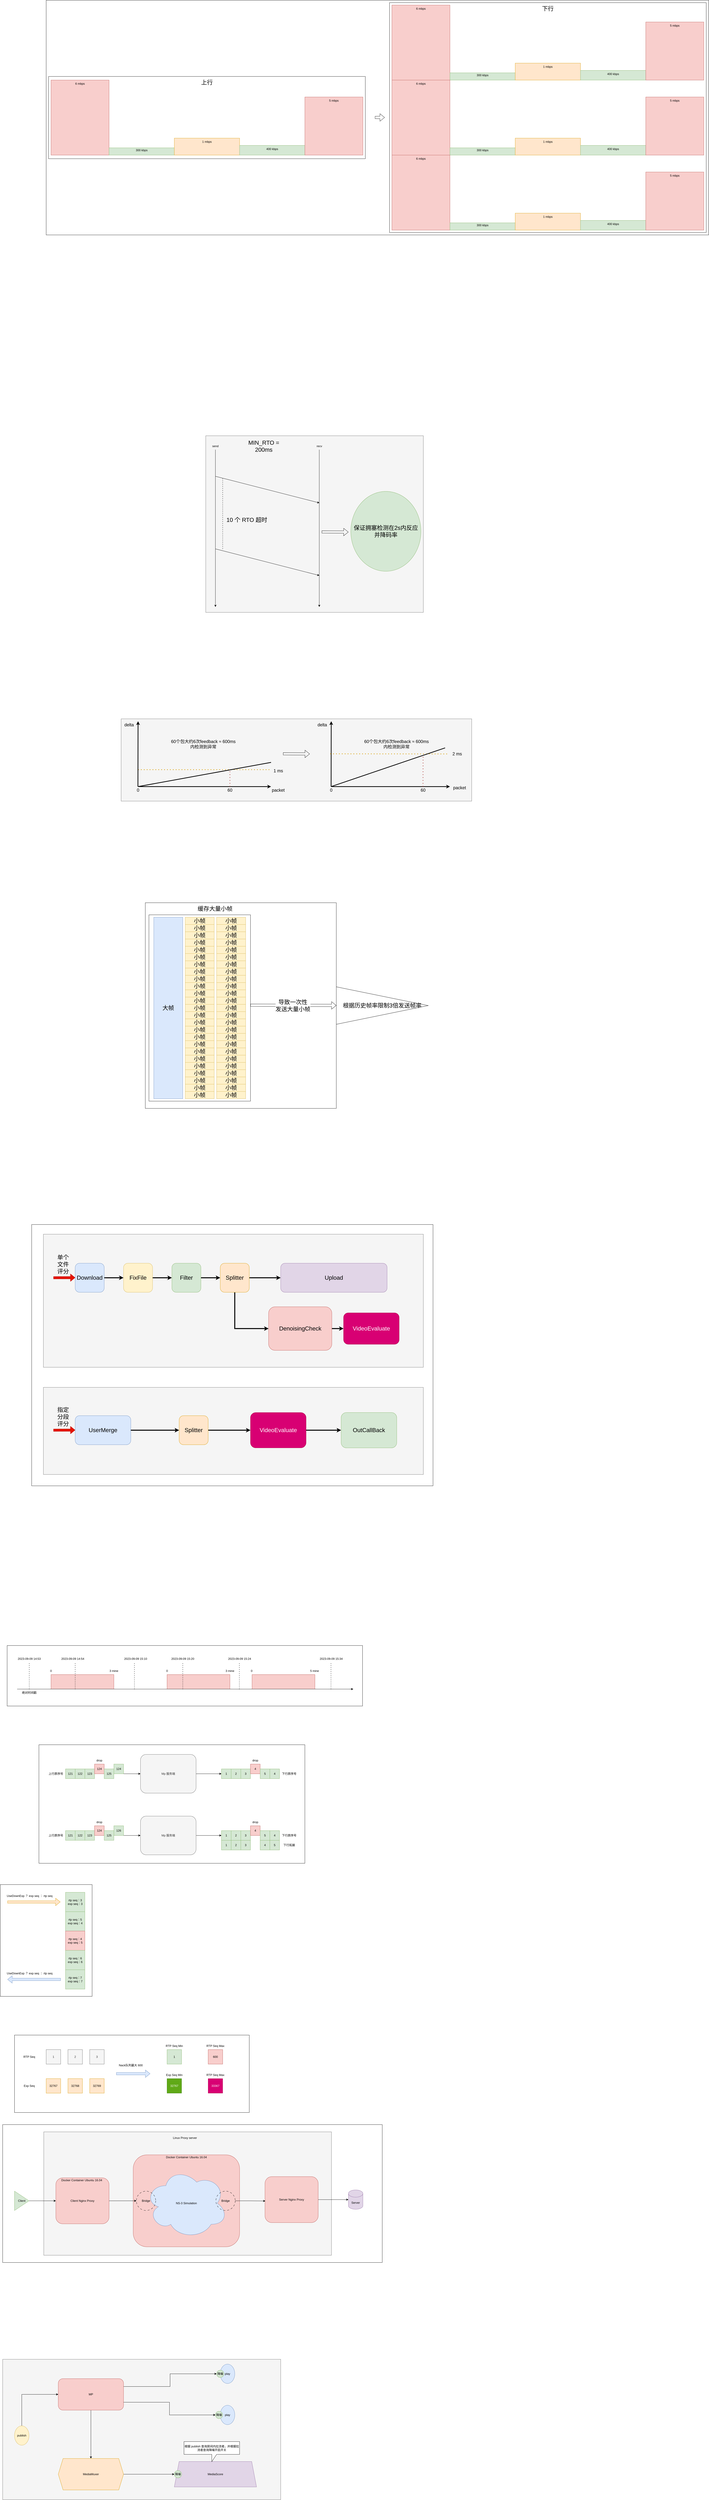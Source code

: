 <mxfile version="22.0.8" type="github">
  <diagram name="第 1 页" id="260TUSk2W1-GkV5xTCUj">
    <mxGraphModel dx="3405" dy="935" grid="1" gridSize="10" guides="1" tooltips="1" connect="1" arrows="1" fold="1" page="1" pageScale="1" pageWidth="827" pageHeight="1169" math="0" shadow="0">
      <root>
        <mxCell id="0" />
        <mxCell id="1" parent="0" />
        <mxCell id="SspkQav-6t4K1H_kej0I-177" value="" style="rounded=0;whiteSpace=wrap;html=1;fillColor=#f5f5f5;fontColor=#333333;strokeColor=#666666;" vertex="1" parent="1">
          <mxGeometry x="-1380" y="10730" width="1150" height="580" as="geometry" />
        </mxCell>
        <mxCell id="SspkQav-6t4K1H_kej0I-166" value="" style="rounded=0;whiteSpace=wrap;html=1;" vertex="1" parent="1">
          <mxGeometry x="-1380" y="9760" width="1570" height="570" as="geometry" />
        </mxCell>
        <mxCell id="SspkQav-6t4K1H_kej0I-136" value="" style="rounded=0;whiteSpace=wrap;html=1;" vertex="1" parent="1">
          <mxGeometry x="-1390" y="8768" width="380" height="462" as="geometry" />
        </mxCell>
        <mxCell id="SspkQav-6t4K1H_kej0I-39" value="" style="rounded=0;whiteSpace=wrap;html=1;" vertex="1" parent="1">
          <mxGeometry x="-1260" y="6040" width="1660" height="1080" as="geometry" />
        </mxCell>
        <mxCell id="SPhY1zzOBNbTOsHcX1JP-87" value="" style="rounded=0;whiteSpace=wrap;html=1;" parent="1" vertex="1">
          <mxGeometry x="-790" y="4710" width="790" height="850" as="geometry" />
        </mxCell>
        <mxCell id="SPhY1zzOBNbTOsHcX1JP-146" value="" style="rounded=0;whiteSpace=wrap;html=1;" parent="1" vertex="1">
          <mxGeometry x="-775" y="4760" width="420" height="770" as="geometry" />
        </mxCell>
        <mxCell id="SPhY1zzOBNbTOsHcX1JP-72" value="" style="rounded=0;whiteSpace=wrap;html=1;fillColor=#f5f5f5;fontColor=#333333;strokeColor=#666666;" parent="1" vertex="1">
          <mxGeometry x="-890" y="3950" width="1450" height="340" as="geometry" />
        </mxCell>
        <mxCell id="SPhY1zzOBNbTOsHcX1JP-46" value="" style="rounded=0;whiteSpace=wrap;html=1;" parent="1" vertex="1">
          <mxGeometry x="-1200" y="980" width="2740" height="970" as="geometry" />
        </mxCell>
        <mxCell id="SPhY1zzOBNbTOsHcX1JP-42" value="" style="rounded=0;whiteSpace=wrap;html=1;" parent="1" vertex="1">
          <mxGeometry x="-1190" y="1295" width="1310" height="340" as="geometry" />
        </mxCell>
        <mxCell id="SPhY1zzOBNbTOsHcX1JP-1" value="" style="rounded=0;whiteSpace=wrap;html=1;" parent="1" vertex="1">
          <mxGeometry x="220" y="990" width="1310" height="950" as="geometry" />
        </mxCell>
        <mxCell id="SPhY1zzOBNbTOsHcX1JP-2" value="" style="rounded=0;whiteSpace=wrap;html=1;fillColor=#f8cecc;strokeColor=#b85450;" parent="1" vertex="1">
          <mxGeometry x="-1180" y="1310" width="240" height="310" as="geometry" />
        </mxCell>
        <mxCell id="SPhY1zzOBNbTOsHcX1JP-3" value="" style="rounded=0;whiteSpace=wrap;html=1;fillColor=#d5e8d4;strokeColor=#82b366;" parent="1" vertex="1">
          <mxGeometry x="-940" y="1590" width="270" height="30" as="geometry" />
        </mxCell>
        <mxCell id="SPhY1zzOBNbTOsHcX1JP-4" value="" style="rounded=0;whiteSpace=wrap;html=1;fillColor=#ffe6cc;strokeColor=#d79b00;" parent="1" vertex="1">
          <mxGeometry x="-670" y="1550" width="270" height="70" as="geometry" />
        </mxCell>
        <mxCell id="SPhY1zzOBNbTOsHcX1JP-5" value="" style="rounded=0;whiteSpace=wrap;html=1;fillColor=#d5e8d4;strokeColor=#82b366;" parent="1" vertex="1">
          <mxGeometry x="-400" y="1580" width="270" height="40" as="geometry" />
        </mxCell>
        <mxCell id="SPhY1zzOBNbTOsHcX1JP-6" value="" style="rounded=0;whiteSpace=wrap;html=1;fillColor=#f8cecc;strokeColor=#b85450;" parent="1" vertex="1">
          <mxGeometry x="-130" y="1380" width="240" height="240" as="geometry" />
        </mxCell>
        <mxCell id="SPhY1zzOBNbTOsHcX1JP-7" value="6 mbps" style="text;strokeColor=none;align=center;fillColor=none;html=1;verticalAlign=middle;whiteSpace=wrap;rounded=0;" parent="1" vertex="1">
          <mxGeometry x="-1090" y="1310" width="60" height="30" as="geometry" />
        </mxCell>
        <mxCell id="SPhY1zzOBNbTOsHcX1JP-8" value="300 kbps" style="text;strokeColor=none;align=center;fillColor=none;html=1;verticalAlign=middle;whiteSpace=wrap;rounded=0;" parent="1" vertex="1">
          <mxGeometry x="-835" y="1585" width="60" height="30" as="geometry" />
        </mxCell>
        <mxCell id="SPhY1zzOBNbTOsHcX1JP-9" value="400 kbps" style="text;strokeColor=none;align=center;fillColor=none;html=1;verticalAlign=middle;whiteSpace=wrap;rounded=0;" parent="1" vertex="1">
          <mxGeometry x="-295" y="1580" width="60" height="30" as="geometry" />
        </mxCell>
        <mxCell id="SPhY1zzOBNbTOsHcX1JP-10" value="1 mbps" style="text;strokeColor=none;align=center;fillColor=none;html=1;verticalAlign=middle;whiteSpace=wrap;rounded=0;" parent="1" vertex="1">
          <mxGeometry x="-565" y="1550" width="60" height="30" as="geometry" />
        </mxCell>
        <mxCell id="SPhY1zzOBNbTOsHcX1JP-11" value="5 mbps" style="text;strokeColor=none;align=center;fillColor=none;html=1;verticalAlign=middle;whiteSpace=wrap;rounded=0;" parent="1" vertex="1">
          <mxGeometry x="-40" y="1380" width="60" height="30" as="geometry" />
        </mxCell>
        <mxCell id="SPhY1zzOBNbTOsHcX1JP-12" value="" style="rounded=0;whiteSpace=wrap;html=1;fillColor=#f8cecc;strokeColor=#b85450;" parent="1" vertex="1">
          <mxGeometry x="230" y="1000" width="240" height="310" as="geometry" />
        </mxCell>
        <mxCell id="SPhY1zzOBNbTOsHcX1JP-13" value="" style="rounded=0;whiteSpace=wrap;html=1;fillColor=#d5e8d4;strokeColor=#82b366;" parent="1" vertex="1">
          <mxGeometry x="470" y="1280" width="270" height="30" as="geometry" />
        </mxCell>
        <mxCell id="SPhY1zzOBNbTOsHcX1JP-14" value="" style="rounded=0;whiteSpace=wrap;html=1;fillColor=#ffe6cc;strokeColor=#d79b00;" parent="1" vertex="1">
          <mxGeometry x="740" y="1240" width="270" height="70" as="geometry" />
        </mxCell>
        <mxCell id="SPhY1zzOBNbTOsHcX1JP-15" value="" style="rounded=0;whiteSpace=wrap;html=1;fillColor=#d5e8d4;strokeColor=#82b366;" parent="1" vertex="1">
          <mxGeometry x="1010" y="1270" width="270" height="40" as="geometry" />
        </mxCell>
        <mxCell id="SPhY1zzOBNbTOsHcX1JP-16" value="" style="rounded=0;whiteSpace=wrap;html=1;fillColor=#f8cecc;strokeColor=#b85450;" parent="1" vertex="1">
          <mxGeometry x="1280" y="1070" width="240" height="240" as="geometry" />
        </mxCell>
        <mxCell id="SPhY1zzOBNbTOsHcX1JP-17" value="6 mbps" style="text;strokeColor=none;align=center;fillColor=none;html=1;verticalAlign=middle;whiteSpace=wrap;rounded=0;" parent="1" vertex="1">
          <mxGeometry x="320" y="1000" width="60" height="30" as="geometry" />
        </mxCell>
        <mxCell id="SPhY1zzOBNbTOsHcX1JP-18" value="300 kbps" style="text;strokeColor=none;align=center;fillColor=none;html=1;verticalAlign=middle;whiteSpace=wrap;rounded=0;" parent="1" vertex="1">
          <mxGeometry x="575" y="1275" width="60" height="30" as="geometry" />
        </mxCell>
        <mxCell id="SPhY1zzOBNbTOsHcX1JP-19" value="400 kbps" style="text;strokeColor=none;align=center;fillColor=none;html=1;verticalAlign=middle;whiteSpace=wrap;rounded=0;" parent="1" vertex="1">
          <mxGeometry x="1115" y="1270" width="60" height="30" as="geometry" />
        </mxCell>
        <mxCell id="SPhY1zzOBNbTOsHcX1JP-20" value="1 mbps" style="text;strokeColor=none;align=center;fillColor=none;html=1;verticalAlign=middle;whiteSpace=wrap;rounded=0;" parent="1" vertex="1">
          <mxGeometry x="845" y="1240" width="60" height="30" as="geometry" />
        </mxCell>
        <mxCell id="SPhY1zzOBNbTOsHcX1JP-21" value="5 mbps" style="text;strokeColor=none;align=center;fillColor=none;html=1;verticalAlign=middle;whiteSpace=wrap;rounded=0;" parent="1" vertex="1">
          <mxGeometry x="1370" y="1070" width="60" height="30" as="geometry" />
        </mxCell>
        <mxCell id="SPhY1zzOBNbTOsHcX1JP-22" value="" style="rounded=0;whiteSpace=wrap;html=1;fillColor=#f8cecc;strokeColor=#b85450;" parent="1" vertex="1">
          <mxGeometry x="230" y="1310" width="240" height="310" as="geometry" />
        </mxCell>
        <mxCell id="SPhY1zzOBNbTOsHcX1JP-23" value="" style="rounded=0;whiteSpace=wrap;html=1;fillColor=#d5e8d4;strokeColor=#82b366;" parent="1" vertex="1">
          <mxGeometry x="470" y="1590" width="270" height="30" as="geometry" />
        </mxCell>
        <mxCell id="SPhY1zzOBNbTOsHcX1JP-24" value="" style="rounded=0;whiteSpace=wrap;html=1;fillColor=#ffe6cc;strokeColor=#d79b00;" parent="1" vertex="1">
          <mxGeometry x="740" y="1550" width="270" height="70" as="geometry" />
        </mxCell>
        <mxCell id="SPhY1zzOBNbTOsHcX1JP-25" value="" style="rounded=0;whiteSpace=wrap;html=1;fillColor=#d5e8d4;strokeColor=#82b366;" parent="1" vertex="1">
          <mxGeometry x="1010" y="1580" width="270" height="40" as="geometry" />
        </mxCell>
        <mxCell id="SPhY1zzOBNbTOsHcX1JP-26" value="" style="rounded=0;whiteSpace=wrap;html=1;fillColor=#f8cecc;strokeColor=#b85450;" parent="1" vertex="1">
          <mxGeometry x="1280" y="1380" width="240" height="240" as="geometry" />
        </mxCell>
        <mxCell id="SPhY1zzOBNbTOsHcX1JP-27" value="6 mbps" style="text;strokeColor=none;align=center;fillColor=none;html=1;verticalAlign=middle;whiteSpace=wrap;rounded=0;" parent="1" vertex="1">
          <mxGeometry x="320" y="1310" width="60" height="30" as="geometry" />
        </mxCell>
        <mxCell id="SPhY1zzOBNbTOsHcX1JP-28" value="300 kbps" style="text;strokeColor=none;align=center;fillColor=none;html=1;verticalAlign=middle;whiteSpace=wrap;rounded=0;" parent="1" vertex="1">
          <mxGeometry x="575" y="1585" width="60" height="30" as="geometry" />
        </mxCell>
        <mxCell id="SPhY1zzOBNbTOsHcX1JP-29" value="400 kbps" style="text;strokeColor=none;align=center;fillColor=none;html=1;verticalAlign=middle;whiteSpace=wrap;rounded=0;" parent="1" vertex="1">
          <mxGeometry x="1115" y="1580" width="60" height="30" as="geometry" />
        </mxCell>
        <mxCell id="SPhY1zzOBNbTOsHcX1JP-30" value="1 mbps" style="text;strokeColor=none;align=center;fillColor=none;html=1;verticalAlign=middle;whiteSpace=wrap;rounded=0;" parent="1" vertex="1">
          <mxGeometry x="845" y="1550" width="60" height="30" as="geometry" />
        </mxCell>
        <mxCell id="SPhY1zzOBNbTOsHcX1JP-31" value="5 mbps" style="text;strokeColor=none;align=center;fillColor=none;html=1;verticalAlign=middle;whiteSpace=wrap;rounded=0;" parent="1" vertex="1">
          <mxGeometry x="1370" y="1380" width="60" height="30" as="geometry" />
        </mxCell>
        <mxCell id="SPhY1zzOBNbTOsHcX1JP-32" value="" style="rounded=0;whiteSpace=wrap;html=1;fillColor=#f8cecc;strokeColor=#b85450;" parent="1" vertex="1">
          <mxGeometry x="230" y="1620" width="240" height="310" as="geometry" />
        </mxCell>
        <mxCell id="SPhY1zzOBNbTOsHcX1JP-33" value="" style="rounded=0;whiteSpace=wrap;html=1;fillColor=#d5e8d4;strokeColor=#82b366;" parent="1" vertex="1">
          <mxGeometry x="470" y="1900" width="270" height="30" as="geometry" />
        </mxCell>
        <mxCell id="SPhY1zzOBNbTOsHcX1JP-34" value="" style="rounded=0;whiteSpace=wrap;html=1;fillColor=#ffe6cc;strokeColor=#d79b00;" parent="1" vertex="1">
          <mxGeometry x="740" y="1860" width="270" height="70" as="geometry" />
        </mxCell>
        <mxCell id="SPhY1zzOBNbTOsHcX1JP-35" value="" style="rounded=0;whiteSpace=wrap;html=1;fillColor=#d5e8d4;strokeColor=#82b366;" parent="1" vertex="1">
          <mxGeometry x="1010" y="1890" width="270" height="40" as="geometry" />
        </mxCell>
        <mxCell id="SPhY1zzOBNbTOsHcX1JP-36" value="" style="rounded=0;whiteSpace=wrap;html=1;fillColor=#f8cecc;strokeColor=#b85450;" parent="1" vertex="1">
          <mxGeometry x="1280" y="1690" width="240" height="240" as="geometry" />
        </mxCell>
        <mxCell id="SPhY1zzOBNbTOsHcX1JP-37" value="6 mbps" style="text;strokeColor=none;align=center;fillColor=none;html=1;verticalAlign=middle;whiteSpace=wrap;rounded=0;" parent="1" vertex="1">
          <mxGeometry x="320" y="1620" width="60" height="30" as="geometry" />
        </mxCell>
        <mxCell id="SPhY1zzOBNbTOsHcX1JP-38" value="300 kbps" style="text;strokeColor=none;align=center;fillColor=none;html=1;verticalAlign=middle;whiteSpace=wrap;rounded=0;" parent="1" vertex="1">
          <mxGeometry x="575" y="1895" width="60" height="30" as="geometry" />
        </mxCell>
        <mxCell id="SPhY1zzOBNbTOsHcX1JP-39" value="400 kbps" style="text;strokeColor=none;align=center;fillColor=none;html=1;verticalAlign=middle;whiteSpace=wrap;rounded=0;" parent="1" vertex="1">
          <mxGeometry x="1115" y="1890" width="60" height="30" as="geometry" />
        </mxCell>
        <mxCell id="SPhY1zzOBNbTOsHcX1JP-40" value="1 mbps" style="text;strokeColor=none;align=center;fillColor=none;html=1;verticalAlign=middle;whiteSpace=wrap;rounded=0;" parent="1" vertex="1">
          <mxGeometry x="845" y="1860" width="60" height="30" as="geometry" />
        </mxCell>
        <mxCell id="SPhY1zzOBNbTOsHcX1JP-41" value="5 mbps" style="text;strokeColor=none;align=center;fillColor=none;html=1;verticalAlign=middle;whiteSpace=wrap;rounded=0;" parent="1" vertex="1">
          <mxGeometry x="1370" y="1690" width="60" height="30" as="geometry" />
        </mxCell>
        <mxCell id="SPhY1zzOBNbTOsHcX1JP-43" value="" style="shape=flexArrow;endArrow=classic;html=1;rounded=0;" parent="1" edge="1">
          <mxGeometry width="50" height="50" relative="1" as="geometry">
            <mxPoint x="160" y="1464.5" as="sourcePoint" />
            <mxPoint x="200" y="1464.5" as="targetPoint" />
          </mxGeometry>
        </mxCell>
        <mxCell id="SPhY1zzOBNbTOsHcX1JP-44" value="&lt;font style=&quot;font-size: 24px;&quot;&gt;上行&lt;/font&gt;" style="text;strokeColor=none;align=center;fillColor=none;html=1;verticalAlign=middle;whiteSpace=wrap;rounded=0;" parent="1" vertex="1">
          <mxGeometry x="-565" y="1305" width="60" height="30" as="geometry" />
        </mxCell>
        <mxCell id="SPhY1zzOBNbTOsHcX1JP-45" value="&lt;font style=&quot;font-size: 24px;&quot;&gt;下行&lt;/font&gt;" style="text;strokeColor=none;align=center;fillColor=none;html=1;verticalAlign=middle;whiteSpace=wrap;rounded=0;" parent="1" vertex="1">
          <mxGeometry x="845" y="1000" width="60" height="30" as="geometry" />
        </mxCell>
        <mxCell id="SPhY1zzOBNbTOsHcX1JP-47" value="" style="rounded=0;whiteSpace=wrap;html=1;fillColor=#f5f5f5;fontColor=#333333;strokeColor=#666666;" parent="1" vertex="1">
          <mxGeometry x="-540" y="2780" width="900" height="730" as="geometry" />
        </mxCell>
        <mxCell id="SPhY1zzOBNbTOsHcX1JP-48" value="" style="endArrow=classic;html=1;rounded=0;" parent="1" edge="1">
          <mxGeometry width="50" height="50" relative="1" as="geometry">
            <mxPoint x="-70.5" y="2837.5" as="sourcePoint" />
            <mxPoint x="-70.5" y="3487.5" as="targetPoint" />
          </mxGeometry>
        </mxCell>
        <mxCell id="SPhY1zzOBNbTOsHcX1JP-49" value="" style="endArrow=classic;html=1;rounded=0;" parent="1" edge="1">
          <mxGeometry width="50" height="50" relative="1" as="geometry">
            <mxPoint x="-500" y="2837.5" as="sourcePoint" />
            <mxPoint x="-500" y="3487.5" as="targetPoint" />
          </mxGeometry>
        </mxCell>
        <mxCell id="SPhY1zzOBNbTOsHcX1JP-51" value="" style="endArrow=classic;html=1;rounded=0;" parent="1" edge="1">
          <mxGeometry width="50" height="50" relative="1" as="geometry">
            <mxPoint x="-500" y="2947.5" as="sourcePoint" />
            <mxPoint x="-70" y="3057.5" as="targetPoint" />
          </mxGeometry>
        </mxCell>
        <mxCell id="SPhY1zzOBNbTOsHcX1JP-52" value="" style="endArrow=classic;html=1;rounded=0;" parent="1" edge="1">
          <mxGeometry width="50" height="50" relative="1" as="geometry">
            <mxPoint x="-500" y="3247.5" as="sourcePoint" />
            <mxPoint x="-70" y="3357.5" as="targetPoint" />
          </mxGeometry>
        </mxCell>
        <mxCell id="SPhY1zzOBNbTOsHcX1JP-53" value="" style="endArrow=none;dashed=1;html=1;dashPattern=1 3;strokeWidth=2;rounded=0;" parent="1" edge="1">
          <mxGeometry width="50" height="50" relative="1" as="geometry">
            <mxPoint x="-470" y="3247.5" as="sourcePoint" />
            <mxPoint x="-470" y="2957.5" as="targetPoint" />
          </mxGeometry>
        </mxCell>
        <mxCell id="SPhY1zzOBNbTOsHcX1JP-54" value="&lt;font style=&quot;font-size: 24px;&quot;&gt;10 个 RTO 超时&lt;/font&gt;" style="text;strokeColor=none;align=center;fillColor=none;html=1;verticalAlign=middle;whiteSpace=wrap;rounded=0;" parent="1" vertex="1">
          <mxGeometry x="-470" y="3077.5" width="200" height="100" as="geometry" />
        </mxCell>
        <mxCell id="SPhY1zzOBNbTOsHcX1JP-55" value="send" style="text;strokeColor=none;align=center;fillColor=none;html=1;verticalAlign=middle;whiteSpace=wrap;rounded=0;" parent="1" vertex="1">
          <mxGeometry x="-530" y="2807.5" width="60" height="30" as="geometry" />
        </mxCell>
        <mxCell id="SPhY1zzOBNbTOsHcX1JP-56" value="recv" style="text;strokeColor=none;align=center;fillColor=none;html=1;verticalAlign=middle;whiteSpace=wrap;rounded=0;" parent="1" vertex="1">
          <mxGeometry x="-100" y="2807.5" width="60" height="30" as="geometry" />
        </mxCell>
        <mxCell id="SPhY1zzOBNbTOsHcX1JP-57" value="&lt;font style=&quot;font-size: 24px;&quot;&gt;MIN_RTO = 200ms&lt;/font&gt;" style="text;strokeColor=none;align=center;fillColor=none;html=1;verticalAlign=middle;whiteSpace=wrap;rounded=0;" parent="1" vertex="1">
          <mxGeometry x="-400" y="2772.5" width="200" height="100" as="geometry" />
        </mxCell>
        <mxCell id="SPhY1zzOBNbTOsHcX1JP-58" value="" style="shape=flexArrow;endArrow=classic;html=1;rounded=0;" parent="1" edge="1">
          <mxGeometry width="50" height="50" relative="1" as="geometry">
            <mxPoint x="-60" y="3177.5" as="sourcePoint" />
            <mxPoint x="50" y="3178" as="targetPoint" />
          </mxGeometry>
        </mxCell>
        <mxCell id="SPhY1zzOBNbTOsHcX1JP-59" value="&lt;font style=&quot;font-size: 24px;&quot;&gt;保证拥塞检测在2s内反应并降码率&lt;/font&gt;" style="ellipse;whiteSpace=wrap;html=1;fillColor=#d5e8d4;strokeColor=#82b366;" parent="1" vertex="1">
          <mxGeometry x="60" y="3010" width="290" height="330" as="geometry" />
        </mxCell>
        <mxCell id="SPhY1zzOBNbTOsHcX1JP-61" value="" style="endArrow=classic;html=1;rounded=0;strokeWidth=3;" parent="1" edge="1">
          <mxGeometry width="50" height="50" relative="1" as="geometry">
            <mxPoint x="-820" y="4230" as="sourcePoint" />
            <mxPoint x="-270" y="4230" as="targetPoint" />
          </mxGeometry>
        </mxCell>
        <mxCell id="SPhY1zzOBNbTOsHcX1JP-63" value="&lt;font style=&quot;font-size: 18px;&quot;&gt;packet&lt;/font&gt;" style="text;strokeColor=none;align=center;fillColor=none;html=1;verticalAlign=middle;whiteSpace=wrap;rounded=0;strokeWidth=3;" parent="1" vertex="1">
          <mxGeometry x="-270" y="4230" width="60" height="30" as="geometry" />
        </mxCell>
        <mxCell id="SPhY1zzOBNbTOsHcX1JP-64" value="&lt;font style=&quot;font-size: 18px;&quot;&gt;delta&lt;/font&gt;" style="text;strokeColor=none;align=center;fillColor=none;html=1;verticalAlign=middle;whiteSpace=wrap;rounded=0;strokeWidth=3;" parent="1" vertex="1">
          <mxGeometry x="-887" y="3960" width="60" height="30" as="geometry" />
        </mxCell>
        <mxCell id="SPhY1zzOBNbTOsHcX1JP-65" value="&lt;font style=&quot;font-size: 18px;&quot;&gt;0&lt;/font&gt;" style="text;strokeColor=none;align=center;fillColor=none;html=1;verticalAlign=middle;whiteSpace=wrap;rounded=0;strokeWidth=3;" parent="1" vertex="1">
          <mxGeometry x="-850" y="4230" width="60" height="30" as="geometry" />
        </mxCell>
        <mxCell id="SPhY1zzOBNbTOsHcX1JP-67" value="" style="endArrow=none;dashed=1;html=1;dashPattern=1 3;strokeWidth=3;rounded=0;fillColor=#ffe6cc;strokeColor=#d79b00;" parent="1" edge="1">
          <mxGeometry width="50" height="50" relative="1" as="geometry">
            <mxPoint x="-820" y="4160" as="sourcePoint" />
            <mxPoint x="-270" y="4160" as="targetPoint" />
          </mxGeometry>
        </mxCell>
        <mxCell id="SPhY1zzOBNbTOsHcX1JP-68" value="&lt;font style=&quot;font-size: 18px;&quot;&gt;1 ms&lt;/font&gt;" style="text;strokeColor=none;align=center;fillColor=none;html=1;verticalAlign=middle;whiteSpace=wrap;rounded=0;strokeWidth=3;" parent="1" vertex="1">
          <mxGeometry x="-270" y="4150" width="60" height="30" as="geometry" />
        </mxCell>
        <mxCell id="SPhY1zzOBNbTOsHcX1JP-69" value="" style="endArrow=none;html=1;rounded=0;strokeWidth=3;" parent="1" edge="1">
          <mxGeometry width="50" height="50" relative="1" as="geometry">
            <mxPoint x="-820" y="4230" as="sourcePoint" />
            <mxPoint x="-270" y="4130" as="targetPoint" />
          </mxGeometry>
        </mxCell>
        <mxCell id="SPhY1zzOBNbTOsHcX1JP-70" value="" style="endArrow=none;dashed=1;html=1;dashPattern=1 3;strokeWidth=3;rounded=0;fillColor=#f8cecc;strokeColor=#b85450;" parent="1" edge="1">
          <mxGeometry width="50" height="50" relative="1" as="geometry">
            <mxPoint x="-440" y="4230" as="sourcePoint" />
            <mxPoint x="-440" y="4160" as="targetPoint" />
          </mxGeometry>
        </mxCell>
        <mxCell id="SPhY1zzOBNbTOsHcX1JP-71" value="&lt;font style=&quot;font-size: 18px;&quot;&gt;60&lt;/font&gt;" style="text;strokeColor=none;align=center;fillColor=none;html=1;verticalAlign=middle;whiteSpace=wrap;rounded=0;strokeWidth=3;" parent="1" vertex="1">
          <mxGeometry x="-470" y="4230" width="60" height="30" as="geometry" />
        </mxCell>
        <mxCell id="SPhY1zzOBNbTOsHcX1JP-73" value="&lt;font style=&quot;font-size: 18px;&quot;&gt;60个包大约6次feedback ≈ 600ms 内检测到异常&lt;/font&gt;" style="text;strokeColor=none;align=center;fillColor=none;html=1;verticalAlign=middle;whiteSpace=wrap;rounded=0;" parent="1" vertex="1">
          <mxGeometry x="-690" y="4040" width="280" height="30" as="geometry" />
        </mxCell>
        <mxCell id="SPhY1zzOBNbTOsHcX1JP-74" value="" style="shape=flexArrow;endArrow=classic;html=1;rounded=0;" parent="1" edge="1">
          <mxGeometry width="50" height="50" relative="1" as="geometry">
            <mxPoint x="-220" y="4094.5" as="sourcePoint" />
            <mxPoint x="-110" y="4095" as="targetPoint" />
          </mxGeometry>
        </mxCell>
        <mxCell id="SPhY1zzOBNbTOsHcX1JP-75" value="" style="endArrow=classic;html=1;rounded=0;strokeWidth=3;" parent="1" edge="1">
          <mxGeometry width="50" height="50" relative="1" as="geometry">
            <mxPoint x="-21.5" y="4230" as="sourcePoint" />
            <mxPoint x="470" y="4230" as="targetPoint" />
          </mxGeometry>
        </mxCell>
        <mxCell id="SPhY1zzOBNbTOsHcX1JP-76" value="" style="endArrow=classic;html=1;rounded=0;strokeWidth=3;" parent="1" edge="1">
          <mxGeometry width="50" height="50" relative="1" as="geometry">
            <mxPoint x="-21.5" y="4230" as="sourcePoint" />
            <mxPoint x="-21" y="3960" as="targetPoint" />
          </mxGeometry>
        </mxCell>
        <mxCell id="SPhY1zzOBNbTOsHcX1JP-77" value="&lt;font style=&quot;font-size: 18px;&quot;&gt;packet&lt;/font&gt;" style="text;strokeColor=none;align=center;fillColor=none;html=1;verticalAlign=middle;whiteSpace=wrap;rounded=0;strokeWidth=3;" parent="1" vertex="1">
          <mxGeometry x="480" y="4220" width="60" height="30" as="geometry" />
        </mxCell>
        <mxCell id="SPhY1zzOBNbTOsHcX1JP-78" value="&lt;font style=&quot;font-size: 18px;&quot;&gt;delta&lt;/font&gt;" style="text;strokeColor=none;align=center;fillColor=none;html=1;verticalAlign=middle;whiteSpace=wrap;rounded=0;strokeWidth=3;" parent="1" vertex="1">
          <mxGeometry x="-88.5" y="3960" width="60" height="30" as="geometry" />
        </mxCell>
        <mxCell id="SPhY1zzOBNbTOsHcX1JP-79" value="&lt;font style=&quot;font-size: 18px;&quot;&gt;0&lt;/font&gt;" style="text;strokeColor=none;align=center;fillColor=none;html=1;verticalAlign=middle;whiteSpace=wrap;rounded=0;strokeWidth=3;" parent="1" vertex="1">
          <mxGeometry x="-51.5" y="4230" width="60" height="30" as="geometry" />
        </mxCell>
        <mxCell id="SPhY1zzOBNbTOsHcX1JP-80" value="" style="endArrow=none;dashed=1;html=1;dashPattern=1 3;strokeWidth=3;rounded=0;fillColor=#ffe6cc;strokeColor=#d79b00;" parent="1" edge="1">
          <mxGeometry width="50" height="50" relative="1" as="geometry">
            <mxPoint x="-25" y="4094.5" as="sourcePoint" />
            <mxPoint x="460" y="4095" as="targetPoint" />
          </mxGeometry>
        </mxCell>
        <mxCell id="SPhY1zzOBNbTOsHcX1JP-81" value="&lt;font style=&quot;font-size: 18px;&quot;&gt;2 ms&lt;/font&gt;" style="text;strokeColor=none;align=center;fillColor=none;html=1;verticalAlign=middle;whiteSpace=wrap;rounded=0;strokeWidth=3;" parent="1" vertex="1">
          <mxGeometry x="470" y="4080" width="60" height="30" as="geometry" />
        </mxCell>
        <mxCell id="SPhY1zzOBNbTOsHcX1JP-82" value="" style="endArrow=none;html=1;rounded=0;strokeWidth=3;" parent="1" edge="1">
          <mxGeometry width="50" height="50" relative="1" as="geometry">
            <mxPoint x="-21.5" y="4230" as="sourcePoint" />
            <mxPoint x="450" y="4070" as="targetPoint" />
          </mxGeometry>
        </mxCell>
        <mxCell id="SPhY1zzOBNbTOsHcX1JP-83" value="" style="endArrow=none;dashed=1;html=1;dashPattern=1 3;strokeWidth=3;rounded=0;fillColor=#f8cecc;strokeColor=#b85450;" parent="1" edge="1">
          <mxGeometry width="50" height="50" relative="1" as="geometry">
            <mxPoint x="358.5" y="4230" as="sourcePoint" />
            <mxPoint x="359" y="4100" as="targetPoint" />
          </mxGeometry>
        </mxCell>
        <mxCell id="SPhY1zzOBNbTOsHcX1JP-84" value="&lt;font style=&quot;font-size: 18px;&quot;&gt;60&lt;/font&gt;" style="text;strokeColor=none;align=center;fillColor=none;html=1;verticalAlign=middle;whiteSpace=wrap;rounded=0;strokeWidth=3;" parent="1" vertex="1">
          <mxGeometry x="328.5" y="4230" width="60" height="30" as="geometry" />
        </mxCell>
        <mxCell id="SPhY1zzOBNbTOsHcX1JP-85" value="&lt;font style=&quot;font-size: 18px;&quot;&gt;60个包大约6次feedback ≈ 600ms 内检测到异常&lt;/font&gt;" style="text;strokeColor=none;align=center;fillColor=none;html=1;verticalAlign=middle;whiteSpace=wrap;rounded=0;" parent="1" vertex="1">
          <mxGeometry x="108.5" y="4040" width="280" height="30" as="geometry" />
        </mxCell>
        <mxCell id="SPhY1zzOBNbTOsHcX1JP-86" value="" style="endArrow=classic;html=1;rounded=0;strokeWidth=3;" parent="1" edge="1">
          <mxGeometry width="50" height="50" relative="1" as="geometry">
            <mxPoint x="-820.5" y="4230" as="sourcePoint" />
            <mxPoint x="-820" y="3960" as="targetPoint" />
          </mxGeometry>
        </mxCell>
        <mxCell id="SPhY1zzOBNbTOsHcX1JP-88" value="&lt;font style=&quot;font-size: 24px;&quot;&gt;大帧&lt;/font&gt;" style="rounded=0;whiteSpace=wrap;html=1;fillColor=#dae8fc;strokeColor=#6c8ebf;" parent="1" vertex="1">
          <mxGeometry x="-755" y="4770" width="120" height="750" as="geometry" />
        </mxCell>
        <mxCell id="SPhY1zzOBNbTOsHcX1JP-89" value="&lt;font style=&quot;font-size: 24px;&quot;&gt;小帧&lt;/font&gt;" style="rounded=0;whiteSpace=wrap;html=1;fillColor=#fff2cc;strokeColor=#d6b656;" parent="1" vertex="1">
          <mxGeometry x="-625" y="5490" width="120" height="30" as="geometry" />
        </mxCell>
        <mxCell id="SPhY1zzOBNbTOsHcX1JP-97" value="&lt;font style=&quot;font-size: 24px;&quot;&gt;小帧&lt;/font&gt;" style="rounded=0;whiteSpace=wrap;html=1;fillColor=#fff2cc;strokeColor=#d6b656;" parent="1" vertex="1">
          <mxGeometry x="-625" y="5460" width="120" height="30" as="geometry" />
        </mxCell>
        <mxCell id="SPhY1zzOBNbTOsHcX1JP-98" value="&lt;font style=&quot;font-size: 24px;&quot;&gt;小帧&lt;/font&gt;" style="rounded=0;whiteSpace=wrap;html=1;fillColor=#fff2cc;strokeColor=#d6b656;" parent="1" vertex="1">
          <mxGeometry x="-625" y="5430" width="120" height="30" as="geometry" />
        </mxCell>
        <mxCell id="SPhY1zzOBNbTOsHcX1JP-99" value="&lt;font style=&quot;font-size: 24px;&quot;&gt;小帧&lt;/font&gt;" style="rounded=0;whiteSpace=wrap;html=1;fillColor=#fff2cc;strokeColor=#d6b656;" parent="1" vertex="1">
          <mxGeometry x="-625" y="5400" width="120" height="30" as="geometry" />
        </mxCell>
        <mxCell id="SPhY1zzOBNbTOsHcX1JP-100" value="&lt;font style=&quot;font-size: 24px;&quot;&gt;小帧&lt;/font&gt;" style="rounded=0;whiteSpace=wrap;html=1;fillColor=#fff2cc;strokeColor=#d6b656;" parent="1" vertex="1">
          <mxGeometry x="-625" y="5370" width="120" height="30" as="geometry" />
        </mxCell>
        <mxCell id="SPhY1zzOBNbTOsHcX1JP-101" value="&lt;font style=&quot;font-size: 24px;&quot;&gt;小帧&lt;/font&gt;" style="rounded=0;whiteSpace=wrap;html=1;fillColor=#fff2cc;strokeColor=#d6b656;" parent="1" vertex="1">
          <mxGeometry x="-625" y="5340" width="120" height="30" as="geometry" />
        </mxCell>
        <mxCell id="SPhY1zzOBNbTOsHcX1JP-102" value="&lt;font style=&quot;font-size: 24px;&quot;&gt;小帧&lt;/font&gt;" style="rounded=0;whiteSpace=wrap;html=1;fillColor=#fff2cc;strokeColor=#d6b656;" parent="1" vertex="1">
          <mxGeometry x="-625" y="5310" width="120" height="30" as="geometry" />
        </mxCell>
        <mxCell id="SPhY1zzOBNbTOsHcX1JP-103" value="&lt;font style=&quot;font-size: 24px;&quot;&gt;小帧&lt;/font&gt;" style="rounded=0;whiteSpace=wrap;html=1;fillColor=#fff2cc;strokeColor=#d6b656;" parent="1" vertex="1">
          <mxGeometry x="-625" y="5280" width="120" height="30" as="geometry" />
        </mxCell>
        <mxCell id="SPhY1zzOBNbTOsHcX1JP-104" value="&lt;font style=&quot;font-size: 24px;&quot;&gt;小帧&lt;/font&gt;" style="rounded=0;whiteSpace=wrap;html=1;fillColor=#fff2cc;strokeColor=#d6b656;" parent="1" vertex="1">
          <mxGeometry x="-625" y="5250" width="120" height="30" as="geometry" />
        </mxCell>
        <mxCell id="SPhY1zzOBNbTOsHcX1JP-105" value="&lt;font style=&quot;font-size: 24px;&quot;&gt;小帧&lt;/font&gt;" style="rounded=0;whiteSpace=wrap;html=1;fillColor=#fff2cc;strokeColor=#d6b656;" parent="1" vertex="1">
          <mxGeometry x="-625" y="5220" width="120" height="30" as="geometry" />
        </mxCell>
        <mxCell id="SPhY1zzOBNbTOsHcX1JP-106" value="&lt;font style=&quot;font-size: 24px;&quot;&gt;小帧&lt;/font&gt;" style="rounded=0;whiteSpace=wrap;html=1;fillColor=#fff2cc;strokeColor=#d6b656;" parent="1" vertex="1">
          <mxGeometry x="-625" y="5190" width="120" height="30" as="geometry" />
        </mxCell>
        <mxCell id="SPhY1zzOBNbTOsHcX1JP-107" value="&lt;font style=&quot;font-size: 24px;&quot;&gt;小帧&lt;/font&gt;" style="rounded=0;whiteSpace=wrap;html=1;fillColor=#fff2cc;strokeColor=#d6b656;" parent="1" vertex="1">
          <mxGeometry x="-625" y="5160" width="120" height="30" as="geometry" />
        </mxCell>
        <mxCell id="SPhY1zzOBNbTOsHcX1JP-108" value="&lt;font style=&quot;font-size: 24px;&quot;&gt;小帧&lt;/font&gt;" style="rounded=0;whiteSpace=wrap;html=1;fillColor=#fff2cc;strokeColor=#d6b656;" parent="1" vertex="1">
          <mxGeometry x="-625" y="5130" width="120" height="30" as="geometry" />
        </mxCell>
        <mxCell id="SPhY1zzOBNbTOsHcX1JP-109" value="&lt;font style=&quot;font-size: 24px;&quot;&gt;小帧&lt;/font&gt;" style="rounded=0;whiteSpace=wrap;html=1;fillColor=#fff2cc;strokeColor=#d6b656;" parent="1" vertex="1">
          <mxGeometry x="-625" y="5100" width="120" height="30" as="geometry" />
        </mxCell>
        <mxCell id="SPhY1zzOBNbTOsHcX1JP-110" value="&lt;font style=&quot;font-size: 24px;&quot;&gt;小帧&lt;/font&gt;" style="rounded=0;whiteSpace=wrap;html=1;fillColor=#fff2cc;strokeColor=#d6b656;" parent="1" vertex="1">
          <mxGeometry x="-625" y="5070" width="120" height="30" as="geometry" />
        </mxCell>
        <mxCell id="SPhY1zzOBNbTOsHcX1JP-111" value="&lt;font style=&quot;font-size: 24px;&quot;&gt;小帧&lt;/font&gt;" style="rounded=0;whiteSpace=wrap;html=1;fillColor=#fff2cc;strokeColor=#d6b656;" parent="1" vertex="1">
          <mxGeometry x="-625" y="5040" width="120" height="30" as="geometry" />
        </mxCell>
        <mxCell id="SPhY1zzOBNbTOsHcX1JP-112" value="&lt;font style=&quot;font-size: 24px;&quot;&gt;小帧&lt;/font&gt;" style="rounded=0;whiteSpace=wrap;html=1;fillColor=#fff2cc;strokeColor=#d6b656;" parent="1" vertex="1">
          <mxGeometry x="-625" y="5010" width="120" height="30" as="geometry" />
        </mxCell>
        <mxCell id="SPhY1zzOBNbTOsHcX1JP-113" value="&lt;font style=&quot;font-size: 24px;&quot;&gt;小帧&lt;/font&gt;" style="rounded=0;whiteSpace=wrap;html=1;fillColor=#fff2cc;strokeColor=#d6b656;" parent="1" vertex="1">
          <mxGeometry x="-625" y="4980" width="120" height="30" as="geometry" />
        </mxCell>
        <mxCell id="SPhY1zzOBNbTOsHcX1JP-114" value="&lt;font style=&quot;font-size: 24px;&quot;&gt;小帧&lt;/font&gt;" style="rounded=0;whiteSpace=wrap;html=1;fillColor=#fff2cc;strokeColor=#d6b656;" parent="1" vertex="1">
          <mxGeometry x="-625" y="4950" width="120" height="30" as="geometry" />
        </mxCell>
        <mxCell id="SPhY1zzOBNbTOsHcX1JP-115" value="&lt;font style=&quot;font-size: 24px;&quot;&gt;小帧&lt;/font&gt;" style="rounded=0;whiteSpace=wrap;html=1;fillColor=#fff2cc;strokeColor=#d6b656;" parent="1" vertex="1">
          <mxGeometry x="-625" y="4920" width="120" height="30" as="geometry" />
        </mxCell>
        <mxCell id="SPhY1zzOBNbTOsHcX1JP-116" value="&lt;font style=&quot;font-size: 24px;&quot;&gt;小帧&lt;/font&gt;" style="rounded=0;whiteSpace=wrap;html=1;fillColor=#fff2cc;strokeColor=#d6b656;" parent="1" vertex="1">
          <mxGeometry x="-625" y="4890" width="120" height="30" as="geometry" />
        </mxCell>
        <mxCell id="SPhY1zzOBNbTOsHcX1JP-117" value="&lt;font style=&quot;font-size: 24px;&quot;&gt;小帧&lt;/font&gt;" style="rounded=0;whiteSpace=wrap;html=1;fillColor=#fff2cc;strokeColor=#d6b656;" parent="1" vertex="1">
          <mxGeometry x="-625" y="4860" width="120" height="30" as="geometry" />
        </mxCell>
        <mxCell id="SPhY1zzOBNbTOsHcX1JP-118" value="&lt;font style=&quot;font-size: 24px;&quot;&gt;小帧&lt;/font&gt;" style="rounded=0;whiteSpace=wrap;html=1;fillColor=#fff2cc;strokeColor=#d6b656;" parent="1" vertex="1">
          <mxGeometry x="-625" y="4830" width="120" height="30" as="geometry" />
        </mxCell>
        <mxCell id="SPhY1zzOBNbTOsHcX1JP-119" value="&lt;font style=&quot;font-size: 24px;&quot;&gt;小帧&lt;/font&gt;" style="rounded=0;whiteSpace=wrap;html=1;fillColor=#fff2cc;strokeColor=#d6b656;" parent="1" vertex="1">
          <mxGeometry x="-625" y="4800" width="120" height="30" as="geometry" />
        </mxCell>
        <mxCell id="SPhY1zzOBNbTOsHcX1JP-120" value="&lt;font style=&quot;font-size: 24px;&quot;&gt;小帧&lt;/font&gt;" style="rounded=0;whiteSpace=wrap;html=1;fillColor=#fff2cc;strokeColor=#d6b656;" parent="1" vertex="1">
          <mxGeometry x="-625" y="4770" width="120" height="30" as="geometry" />
        </mxCell>
        <mxCell id="SPhY1zzOBNbTOsHcX1JP-121" value="&lt;font style=&quot;font-size: 24px;&quot;&gt;小帧&lt;/font&gt;" style="rounded=0;whiteSpace=wrap;html=1;fillColor=#fff2cc;strokeColor=#d6b656;" parent="1" vertex="1">
          <mxGeometry x="-495" y="5490" width="120" height="30" as="geometry" />
        </mxCell>
        <mxCell id="SPhY1zzOBNbTOsHcX1JP-122" value="&lt;font style=&quot;font-size: 24px;&quot;&gt;小帧&lt;/font&gt;" style="rounded=0;whiteSpace=wrap;html=1;fillColor=#fff2cc;strokeColor=#d6b656;" parent="1" vertex="1">
          <mxGeometry x="-495" y="5460" width="120" height="30" as="geometry" />
        </mxCell>
        <mxCell id="SPhY1zzOBNbTOsHcX1JP-123" value="&lt;font style=&quot;font-size: 24px;&quot;&gt;小帧&lt;/font&gt;" style="rounded=0;whiteSpace=wrap;html=1;fillColor=#fff2cc;strokeColor=#d6b656;" parent="1" vertex="1">
          <mxGeometry x="-495" y="5430" width="120" height="30" as="geometry" />
        </mxCell>
        <mxCell id="SPhY1zzOBNbTOsHcX1JP-124" value="&lt;font style=&quot;font-size: 24px;&quot;&gt;小帧&lt;/font&gt;" style="rounded=0;whiteSpace=wrap;html=1;fillColor=#fff2cc;strokeColor=#d6b656;" parent="1" vertex="1">
          <mxGeometry x="-495" y="5400" width="120" height="30" as="geometry" />
        </mxCell>
        <mxCell id="SPhY1zzOBNbTOsHcX1JP-125" value="&lt;font style=&quot;font-size: 24px;&quot;&gt;小帧&lt;/font&gt;" style="rounded=0;whiteSpace=wrap;html=1;fillColor=#fff2cc;strokeColor=#d6b656;" parent="1" vertex="1">
          <mxGeometry x="-495" y="5370" width="120" height="30" as="geometry" />
        </mxCell>
        <mxCell id="SPhY1zzOBNbTOsHcX1JP-126" value="&lt;font style=&quot;font-size: 24px;&quot;&gt;小帧&lt;/font&gt;" style="rounded=0;whiteSpace=wrap;html=1;fillColor=#fff2cc;strokeColor=#d6b656;" parent="1" vertex="1">
          <mxGeometry x="-495" y="5340" width="120" height="30" as="geometry" />
        </mxCell>
        <mxCell id="SPhY1zzOBNbTOsHcX1JP-127" value="&lt;font style=&quot;font-size: 24px;&quot;&gt;小帧&lt;/font&gt;" style="rounded=0;whiteSpace=wrap;html=1;fillColor=#fff2cc;strokeColor=#d6b656;" parent="1" vertex="1">
          <mxGeometry x="-495" y="5310" width="120" height="30" as="geometry" />
        </mxCell>
        <mxCell id="SPhY1zzOBNbTOsHcX1JP-128" value="&lt;font style=&quot;font-size: 24px;&quot;&gt;小帧&lt;/font&gt;" style="rounded=0;whiteSpace=wrap;html=1;fillColor=#fff2cc;strokeColor=#d6b656;" parent="1" vertex="1">
          <mxGeometry x="-495" y="5280" width="120" height="30" as="geometry" />
        </mxCell>
        <mxCell id="SPhY1zzOBNbTOsHcX1JP-129" value="&lt;font style=&quot;font-size: 24px;&quot;&gt;小帧&lt;/font&gt;" style="rounded=0;whiteSpace=wrap;html=1;fillColor=#fff2cc;strokeColor=#d6b656;" parent="1" vertex="1">
          <mxGeometry x="-495" y="5250" width="120" height="30" as="geometry" />
        </mxCell>
        <mxCell id="SPhY1zzOBNbTOsHcX1JP-130" value="&lt;font style=&quot;font-size: 24px;&quot;&gt;小帧&lt;/font&gt;" style="rounded=0;whiteSpace=wrap;html=1;fillColor=#fff2cc;strokeColor=#d6b656;" parent="1" vertex="1">
          <mxGeometry x="-495" y="5220" width="120" height="30" as="geometry" />
        </mxCell>
        <mxCell id="SPhY1zzOBNbTOsHcX1JP-131" value="&lt;font style=&quot;font-size: 24px;&quot;&gt;小帧&lt;/font&gt;" style="rounded=0;whiteSpace=wrap;html=1;fillColor=#fff2cc;strokeColor=#d6b656;" parent="1" vertex="1">
          <mxGeometry x="-495" y="5190" width="120" height="30" as="geometry" />
        </mxCell>
        <mxCell id="SPhY1zzOBNbTOsHcX1JP-132" value="&lt;font style=&quot;font-size: 24px;&quot;&gt;小帧&lt;/font&gt;" style="rounded=0;whiteSpace=wrap;html=1;fillColor=#fff2cc;strokeColor=#d6b656;" parent="1" vertex="1">
          <mxGeometry x="-495" y="5160" width="120" height="30" as="geometry" />
        </mxCell>
        <mxCell id="SPhY1zzOBNbTOsHcX1JP-133" value="&lt;font style=&quot;font-size: 24px;&quot;&gt;小帧&lt;/font&gt;" style="rounded=0;whiteSpace=wrap;html=1;fillColor=#fff2cc;strokeColor=#d6b656;" parent="1" vertex="1">
          <mxGeometry x="-495" y="5130" width="120" height="30" as="geometry" />
        </mxCell>
        <mxCell id="SPhY1zzOBNbTOsHcX1JP-134" value="&lt;font style=&quot;font-size: 24px;&quot;&gt;小帧&lt;/font&gt;" style="rounded=0;whiteSpace=wrap;html=1;fillColor=#fff2cc;strokeColor=#d6b656;" parent="1" vertex="1">
          <mxGeometry x="-495" y="5100" width="120" height="30" as="geometry" />
        </mxCell>
        <mxCell id="SPhY1zzOBNbTOsHcX1JP-135" value="&lt;font style=&quot;font-size: 24px;&quot;&gt;小帧&lt;/font&gt;" style="rounded=0;whiteSpace=wrap;html=1;fillColor=#fff2cc;strokeColor=#d6b656;" parent="1" vertex="1">
          <mxGeometry x="-495" y="5070" width="120" height="30" as="geometry" />
        </mxCell>
        <mxCell id="SPhY1zzOBNbTOsHcX1JP-136" value="&lt;font style=&quot;font-size: 24px;&quot;&gt;小帧&lt;/font&gt;" style="rounded=0;whiteSpace=wrap;html=1;fillColor=#fff2cc;strokeColor=#d6b656;" parent="1" vertex="1">
          <mxGeometry x="-495" y="5040" width="120" height="30" as="geometry" />
        </mxCell>
        <mxCell id="SPhY1zzOBNbTOsHcX1JP-137" value="&lt;font style=&quot;font-size: 24px;&quot;&gt;小帧&lt;/font&gt;" style="rounded=0;whiteSpace=wrap;html=1;fillColor=#fff2cc;strokeColor=#d6b656;" parent="1" vertex="1">
          <mxGeometry x="-495" y="5010" width="120" height="30" as="geometry" />
        </mxCell>
        <mxCell id="SPhY1zzOBNbTOsHcX1JP-138" value="&lt;font style=&quot;font-size: 24px;&quot;&gt;小帧&lt;/font&gt;" style="rounded=0;whiteSpace=wrap;html=1;fillColor=#fff2cc;strokeColor=#d6b656;" parent="1" vertex="1">
          <mxGeometry x="-495" y="4980" width="120" height="30" as="geometry" />
        </mxCell>
        <mxCell id="SPhY1zzOBNbTOsHcX1JP-139" value="&lt;font style=&quot;font-size: 24px;&quot;&gt;小帧&lt;/font&gt;" style="rounded=0;whiteSpace=wrap;html=1;fillColor=#fff2cc;strokeColor=#d6b656;" parent="1" vertex="1">
          <mxGeometry x="-495" y="4950" width="120" height="30" as="geometry" />
        </mxCell>
        <mxCell id="SPhY1zzOBNbTOsHcX1JP-140" value="&lt;font style=&quot;font-size: 24px;&quot;&gt;小帧&lt;/font&gt;" style="rounded=0;whiteSpace=wrap;html=1;fillColor=#fff2cc;strokeColor=#d6b656;" parent="1" vertex="1">
          <mxGeometry x="-495" y="4920" width="120" height="30" as="geometry" />
        </mxCell>
        <mxCell id="SPhY1zzOBNbTOsHcX1JP-141" value="&lt;font style=&quot;font-size: 24px;&quot;&gt;小帧&lt;/font&gt;" style="rounded=0;whiteSpace=wrap;html=1;fillColor=#fff2cc;strokeColor=#d6b656;" parent="1" vertex="1">
          <mxGeometry x="-495" y="4890" width="120" height="30" as="geometry" />
        </mxCell>
        <mxCell id="SPhY1zzOBNbTOsHcX1JP-142" value="&lt;font style=&quot;font-size: 24px;&quot;&gt;小帧&lt;/font&gt;" style="rounded=0;whiteSpace=wrap;html=1;fillColor=#fff2cc;strokeColor=#d6b656;" parent="1" vertex="1">
          <mxGeometry x="-495" y="4860" width="120" height="30" as="geometry" />
        </mxCell>
        <mxCell id="SPhY1zzOBNbTOsHcX1JP-143" value="&lt;font style=&quot;font-size: 24px;&quot;&gt;小帧&lt;/font&gt;" style="rounded=0;whiteSpace=wrap;html=1;fillColor=#fff2cc;strokeColor=#d6b656;" parent="1" vertex="1">
          <mxGeometry x="-495" y="4830" width="120" height="30" as="geometry" />
        </mxCell>
        <mxCell id="SPhY1zzOBNbTOsHcX1JP-144" value="&lt;font style=&quot;font-size: 24px;&quot;&gt;小帧&lt;/font&gt;" style="rounded=0;whiteSpace=wrap;html=1;fillColor=#fff2cc;strokeColor=#d6b656;" parent="1" vertex="1">
          <mxGeometry x="-495" y="4800" width="120" height="30" as="geometry" />
        </mxCell>
        <mxCell id="SPhY1zzOBNbTOsHcX1JP-145" value="&lt;font style=&quot;font-size: 24px;&quot;&gt;小帧&lt;/font&gt;" style="rounded=0;whiteSpace=wrap;html=1;fillColor=#fff2cc;strokeColor=#d6b656;" parent="1" vertex="1">
          <mxGeometry x="-495" y="4770" width="120" height="30" as="geometry" />
        </mxCell>
        <mxCell id="SPhY1zzOBNbTOsHcX1JP-147" value="&lt;font style=&quot;font-size: 24px;&quot;&gt;缓存大量小帧&lt;/font&gt;" style="text;strokeColor=none;align=center;fillColor=none;html=1;verticalAlign=middle;whiteSpace=wrap;rounded=0;" parent="1" vertex="1">
          <mxGeometry x="-585" y="4720" width="167" height="30" as="geometry" />
        </mxCell>
        <mxCell id="SPhY1zzOBNbTOsHcX1JP-148" value="" style="shape=flexArrow;endArrow=classic;html=1;rounded=0;exitX=1;exitY=0.485;exitDx=0;exitDy=0;exitPerimeter=0;" parent="1" source="SPhY1zzOBNbTOsHcX1JP-146" target="SPhY1zzOBNbTOsHcX1JP-149" edge="1">
          <mxGeometry width="50" height="50" relative="1" as="geometry">
            <mxPoint x="-105" y="5134.5" as="sourcePoint" />
            <mxPoint x="-35" y="5134.5" as="targetPoint" />
          </mxGeometry>
        </mxCell>
        <mxCell id="SPhY1zzOBNbTOsHcX1JP-150" value="&lt;font style=&quot;font-size: 24px;&quot;&gt;导致一次性&lt;br&gt;发送大量小帧&lt;/font&gt;" style="edgeLabel;html=1;align=center;verticalAlign=middle;resizable=0;points=[];" parent="SPhY1zzOBNbTOsHcX1JP-148" vertex="1" connectable="0">
          <mxGeometry x="0.4" y="-1" relative="1" as="geometry">
            <mxPoint x="-74" as="offset" />
          </mxGeometry>
        </mxCell>
        <mxCell id="SPhY1zzOBNbTOsHcX1JP-149" value="&lt;font style=&quot;font-size: 24px;&quot;&gt;根据历史帧率限制3倍发送帧率&lt;/font&gt;" style="triangle;whiteSpace=wrap;html=1;" parent="1" vertex="1">
          <mxGeometry y="5057.5" width="380" height="155" as="geometry" />
        </mxCell>
        <mxCell id="SspkQav-6t4K1H_kej0I-1" value="" style="rounded=0;whiteSpace=wrap;html=1;fillColor=#f5f5f5;fontColor=#333333;strokeColor=#666666;" vertex="1" parent="1">
          <mxGeometry x="-1211.5" y="6080" width="1571.5" height="550" as="geometry" />
        </mxCell>
        <mxCell id="SspkQav-6t4K1H_kej0I-9" style="edgeStyle=orthogonalEdgeStyle;rounded=0;orthogonalLoop=1;jettySize=auto;html=1;exitX=1;exitY=0.5;exitDx=0;exitDy=0;entryX=0;entryY=0.5;entryDx=0;entryDy=0;strokeWidth=4;" edge="1" parent="1" source="SspkQav-6t4K1H_kej0I-2" target="SspkQav-6t4K1H_kej0I-3">
          <mxGeometry relative="1" as="geometry" />
        </mxCell>
        <mxCell id="SspkQav-6t4K1H_kej0I-2" value="&lt;font style=&quot;font-size: 24px;&quot;&gt;Download&lt;/font&gt;" style="rounded=1;whiteSpace=wrap;html=1;fillColor=#dae8fc;strokeColor=#6c8ebf;" vertex="1" parent="1">
          <mxGeometry x="-1080" y="6200" width="120" height="120" as="geometry" />
        </mxCell>
        <mxCell id="SspkQav-6t4K1H_kej0I-10" style="edgeStyle=orthogonalEdgeStyle;rounded=0;orthogonalLoop=1;jettySize=auto;html=1;exitX=1;exitY=0.5;exitDx=0;exitDy=0;entryX=0;entryY=0.5;entryDx=0;entryDy=0;strokeWidth=4;" edge="1" parent="1" source="SspkQav-6t4K1H_kej0I-3" target="SspkQav-6t4K1H_kej0I-4">
          <mxGeometry relative="1" as="geometry" />
        </mxCell>
        <mxCell id="SspkQav-6t4K1H_kej0I-3" value="&lt;font style=&quot;font-size: 24px;&quot;&gt;FixFile&lt;/font&gt;" style="rounded=1;whiteSpace=wrap;html=1;fillColor=#fff2cc;strokeColor=#d6b656;" vertex="1" parent="1">
          <mxGeometry x="-880" y="6200" width="120" height="120" as="geometry" />
        </mxCell>
        <mxCell id="SspkQav-6t4K1H_kej0I-11" style="edgeStyle=orthogonalEdgeStyle;rounded=0;orthogonalLoop=1;jettySize=auto;html=1;exitX=1;exitY=0.5;exitDx=0;exitDy=0;entryX=0;entryY=0.5;entryDx=0;entryDy=0;strokeWidth=4;" edge="1" parent="1" source="SspkQav-6t4K1H_kej0I-4" target="SspkQav-6t4K1H_kej0I-5">
          <mxGeometry relative="1" as="geometry" />
        </mxCell>
        <mxCell id="SspkQav-6t4K1H_kej0I-4" value="&lt;font style=&quot;font-size: 24px;&quot;&gt;Filter&lt;/font&gt;" style="rounded=1;whiteSpace=wrap;html=1;fillColor=#d5e8d4;strokeColor=#82b366;" vertex="1" parent="1">
          <mxGeometry x="-680" y="6200" width="120" height="120" as="geometry" />
        </mxCell>
        <mxCell id="SspkQav-6t4K1H_kej0I-12" style="edgeStyle=orthogonalEdgeStyle;rounded=0;orthogonalLoop=1;jettySize=auto;html=1;exitX=1;exitY=0.5;exitDx=0;exitDy=0;entryX=0;entryY=0.5;entryDx=0;entryDy=0;strokeWidth=4;" edge="1" parent="1" source="SspkQav-6t4K1H_kej0I-5" target="SspkQav-6t4K1H_kej0I-6">
          <mxGeometry relative="1" as="geometry" />
        </mxCell>
        <mxCell id="SspkQav-6t4K1H_kej0I-17" style="edgeStyle=orthogonalEdgeStyle;rounded=0;orthogonalLoop=1;jettySize=auto;html=1;exitX=0.5;exitY=1;exitDx=0;exitDy=0;entryX=0;entryY=0.5;entryDx=0;entryDy=0;strokeWidth=4;" edge="1" parent="1" source="SspkQav-6t4K1H_kej0I-5" target="SspkQav-6t4K1H_kej0I-7">
          <mxGeometry relative="1" as="geometry" />
        </mxCell>
        <mxCell id="SspkQav-6t4K1H_kej0I-5" value="&lt;font style=&quot;font-size: 24px;&quot;&gt;Splitter&lt;/font&gt;" style="rounded=1;whiteSpace=wrap;html=1;fillColor=#ffe6cc;strokeColor=#d79b00;" vertex="1" parent="1">
          <mxGeometry x="-480" y="6200" width="120" height="120" as="geometry" />
        </mxCell>
        <mxCell id="SspkQav-6t4K1H_kej0I-6" value="&lt;font style=&quot;font-size: 24px;&quot;&gt;Upload&lt;/font&gt;" style="rounded=1;whiteSpace=wrap;html=1;fillColor=#e1d5e7;strokeColor=#9673a6;" vertex="1" parent="1">
          <mxGeometry x="-230" y="6200" width="440" height="120" as="geometry" />
        </mxCell>
        <mxCell id="SspkQav-6t4K1H_kej0I-14" style="edgeStyle=orthogonalEdgeStyle;rounded=0;orthogonalLoop=1;jettySize=auto;html=1;exitX=1;exitY=0.5;exitDx=0;exitDy=0;entryX=0;entryY=0.5;entryDx=0;entryDy=0;strokeWidth=4;" edge="1" parent="1" source="SspkQav-6t4K1H_kej0I-7" target="SspkQav-6t4K1H_kej0I-8">
          <mxGeometry relative="1" as="geometry" />
        </mxCell>
        <mxCell id="SspkQav-6t4K1H_kej0I-7" value="&lt;font style=&quot;font-size: 24px;&quot;&gt;DenoisingCheck&lt;/font&gt;" style="rounded=1;whiteSpace=wrap;html=1;fillColor=#f8cecc;strokeColor=#b85450;" vertex="1" parent="1">
          <mxGeometry x="-280" y="6380" width="261.5" height="180" as="geometry" />
        </mxCell>
        <mxCell id="SspkQav-6t4K1H_kej0I-8" value="&lt;font style=&quot;font-size: 24px;&quot;&gt;VideoEvaluate&lt;/font&gt;" style="rounded=1;whiteSpace=wrap;html=1;fillColor=#d80073;fontColor=#ffffff;strokeColor=#A50040;" vertex="1" parent="1">
          <mxGeometry x="30" y="6405" width="230" height="130" as="geometry" />
        </mxCell>
        <mxCell id="SspkQav-6t4K1H_kej0I-15" value="" style="shape=flexArrow;endArrow=classic;html=1;rounded=0;fillColor=#e51400;strokeColor=#B20000;" edge="1" parent="1">
          <mxGeometry width="50" height="50" relative="1" as="geometry">
            <mxPoint x="-1170" y="6260" as="sourcePoint" />
            <mxPoint x="-1080" y="6259.5" as="targetPoint" />
          </mxGeometry>
        </mxCell>
        <mxCell id="SspkQav-6t4K1H_kej0I-16" value="&lt;font style=&quot;font-size: 24px;&quot;&gt;单个文件评分&lt;/font&gt;" style="text;strokeColor=none;align=center;fillColor=none;html=1;verticalAlign=middle;whiteSpace=wrap;rounded=0;" vertex="1" parent="1">
          <mxGeometry x="-1160" y="6190" width="60" height="30" as="geometry" />
        </mxCell>
        <mxCell id="SspkQav-6t4K1H_kej0I-20" value="" style="rounded=0;whiteSpace=wrap;html=1;fillColor=#f5f5f5;fontColor=#333333;strokeColor=#666666;" vertex="1" parent="1">
          <mxGeometry x="-1211.5" y="6713" width="1571.5" height="360" as="geometry" />
        </mxCell>
        <mxCell id="SspkQav-6t4K1H_kej0I-22" value="&lt;font style=&quot;font-size: 24px;&quot;&gt;UserMerge&lt;/font&gt;" style="rounded=1;whiteSpace=wrap;html=1;fillColor=#dae8fc;strokeColor=#6c8ebf;" vertex="1" parent="1">
          <mxGeometry x="-1080" y="6830" width="230" height="120" as="geometry" />
        </mxCell>
        <mxCell id="SspkQav-6t4K1H_kej0I-25" style="edgeStyle=orthogonalEdgeStyle;rounded=0;orthogonalLoop=1;jettySize=auto;html=1;exitX=1;exitY=0.5;exitDx=0;exitDy=0;entryX=0;entryY=0.5;entryDx=0;entryDy=0;strokeWidth=4;" edge="1" parent="1" source="SspkQav-6t4K1H_kej0I-22" target="SspkQav-6t4K1H_kej0I-29">
          <mxGeometry relative="1" as="geometry">
            <mxPoint x="-560" y="6890" as="sourcePoint" />
          </mxGeometry>
        </mxCell>
        <mxCell id="SspkQav-6t4K1H_kej0I-27" style="edgeStyle=orthogonalEdgeStyle;rounded=0;orthogonalLoop=1;jettySize=auto;html=1;exitX=1;exitY=0.5;exitDx=0;exitDy=0;entryX=0;entryY=0.5;entryDx=0;entryDy=0;strokeWidth=4;" edge="1" parent="1" source="SspkQav-6t4K1H_kej0I-29" target="SspkQav-6t4K1H_kej0I-33">
          <mxGeometry relative="1" as="geometry">
            <mxPoint x="-280" y="6890" as="targetPoint" />
          </mxGeometry>
        </mxCell>
        <mxCell id="SspkQav-6t4K1H_kej0I-29" value="&lt;font style=&quot;font-size: 24px;&quot;&gt;Splitter&lt;/font&gt;" style="rounded=1;whiteSpace=wrap;html=1;fillColor=#ffe6cc;strokeColor=#d79b00;" vertex="1" parent="1">
          <mxGeometry x="-650" y="6830" width="120" height="120" as="geometry" />
        </mxCell>
        <mxCell id="SspkQav-6t4K1H_kej0I-37" style="edgeStyle=orthogonalEdgeStyle;rounded=0;orthogonalLoop=1;jettySize=auto;html=1;exitX=1;exitY=0.5;exitDx=0;exitDy=0;entryX=0;entryY=0.5;entryDx=0;entryDy=0;strokeWidth=4;" edge="1" parent="1" source="SspkQav-6t4K1H_kej0I-33" target="SspkQav-6t4K1H_kej0I-36">
          <mxGeometry relative="1" as="geometry" />
        </mxCell>
        <mxCell id="SspkQav-6t4K1H_kej0I-33" value="&lt;font style=&quot;font-size: 24px;&quot;&gt;VideoEvaluate&lt;/font&gt;" style="rounded=1;whiteSpace=wrap;html=1;fillColor=#d80073;fontColor=#ffffff;strokeColor=#A50040;" vertex="1" parent="1">
          <mxGeometry x="-355" y="6817" width="230" height="146" as="geometry" />
        </mxCell>
        <mxCell id="SspkQav-6t4K1H_kej0I-34" value="" style="shape=flexArrow;endArrow=classic;html=1;rounded=0;fillColor=#e51400;strokeColor=#B20000;" edge="1" parent="1">
          <mxGeometry width="50" height="50" relative="1" as="geometry">
            <mxPoint x="-1170" y="6890" as="sourcePoint" />
            <mxPoint x="-1080" y="6889.5" as="targetPoint" />
          </mxGeometry>
        </mxCell>
        <mxCell id="SspkQav-6t4K1H_kej0I-35" value="&lt;span style=&quot;font-size: 24px;&quot;&gt;指定分段评分&lt;/span&gt;" style="text;strokeColor=none;align=center;fillColor=none;html=1;verticalAlign=middle;whiteSpace=wrap;rounded=0;" vertex="1" parent="1">
          <mxGeometry x="-1160" y="6820" width="60" height="30" as="geometry" />
        </mxCell>
        <mxCell id="SspkQav-6t4K1H_kej0I-36" value="&lt;font style=&quot;font-size: 24px;&quot;&gt;OutCallBack&lt;/font&gt;" style="rounded=1;whiteSpace=wrap;html=1;fillColor=#d5e8d4;strokeColor=#82b366;" vertex="1" parent="1">
          <mxGeometry x="20" y="6817" width="230" height="146" as="geometry" />
        </mxCell>
        <mxCell id="SspkQav-6t4K1H_kej0I-40" value="" style="rounded=0;whiteSpace=wrap;html=1;" vertex="1" parent="1">
          <mxGeometry x="-1361.5" y="7780" width="1470" height="250" as="geometry" />
        </mxCell>
        <mxCell id="SspkQav-6t4K1H_kej0I-41" value="" style="rounded=0;whiteSpace=wrap;html=1;fillColor=#f8cecc;strokeColor=#b85450;" vertex="1" parent="1">
          <mxGeometry x="-1180" y="7900" width="260" height="60" as="geometry" />
        </mxCell>
        <mxCell id="SspkQav-6t4K1H_kej0I-42" value="" style="rounded=0;whiteSpace=wrap;html=1;fillColor=#f8cecc;strokeColor=#b85450;" vertex="1" parent="1">
          <mxGeometry x="-700" y="7900" width="260" height="60" as="geometry" />
        </mxCell>
        <mxCell id="SspkQav-6t4K1H_kej0I-43" value="" style="rounded=0;whiteSpace=wrap;html=1;fillColor=#f8cecc;strokeColor=#b85450;" vertex="1" parent="1">
          <mxGeometry x="-348.5" y="7900" width="260" height="60" as="geometry" />
        </mxCell>
        <mxCell id="SspkQav-6t4K1H_kej0I-44" value="" style="endArrow=classic;html=1;rounded=0;" edge="1" parent="1">
          <mxGeometry width="50" height="50" relative="1" as="geometry">
            <mxPoint x="-1320" y="7960" as="sourcePoint" />
            <mxPoint x="70" y="7960" as="targetPoint" />
          </mxGeometry>
        </mxCell>
        <mxCell id="SspkQav-6t4K1H_kej0I-45" value="" style="endArrow=none;dashed=1;html=1;dashPattern=1 3;strokeWidth=2;rounded=0;" edge="1" parent="1">
          <mxGeometry width="50" height="50" relative="1" as="geometry">
            <mxPoint x="-1270" y="7960" as="sourcePoint" />
            <mxPoint x="-1270" y="7850" as="targetPoint" />
          </mxGeometry>
        </mxCell>
        <mxCell id="SspkQav-6t4K1H_kej0I-46" value="" style="endArrow=none;dashed=1;html=1;dashPattern=1 3;strokeWidth=2;rounded=0;" edge="1" parent="1">
          <mxGeometry width="50" height="50" relative="1" as="geometry">
            <mxPoint x="-1080" y="7960" as="sourcePoint" />
            <mxPoint x="-1080" y="7850" as="targetPoint" />
          </mxGeometry>
        </mxCell>
        <mxCell id="SspkQav-6t4K1H_kej0I-47" value="" style="endArrow=none;dashed=1;html=1;dashPattern=1 3;strokeWidth=2;rounded=0;" edge="1" parent="1">
          <mxGeometry width="50" height="50" relative="1" as="geometry">
            <mxPoint x="-835" y="7960" as="sourcePoint" />
            <mxPoint x="-835" y="7850" as="targetPoint" />
          </mxGeometry>
        </mxCell>
        <mxCell id="SspkQav-6t4K1H_kej0I-48" value="" style="endArrow=none;dashed=1;html=1;dashPattern=1 3;strokeWidth=2;rounded=0;" edge="1" parent="1">
          <mxGeometry width="50" height="50" relative="1" as="geometry">
            <mxPoint x="-635" y="7960" as="sourcePoint" />
            <mxPoint x="-635" y="7850" as="targetPoint" />
          </mxGeometry>
        </mxCell>
        <mxCell id="SspkQav-6t4K1H_kej0I-49" value="" style="endArrow=none;dashed=1;html=1;dashPattern=1 3;strokeWidth=2;rounded=0;" edge="1" parent="1">
          <mxGeometry width="50" height="50" relative="1" as="geometry">
            <mxPoint x="-401" y="7960" as="sourcePoint" />
            <mxPoint x="-401" y="7850" as="targetPoint" />
          </mxGeometry>
        </mxCell>
        <mxCell id="SspkQav-6t4K1H_kej0I-50" value="" style="endArrow=none;dashed=1;html=1;dashPattern=1 3;strokeWidth=2;rounded=0;" edge="1" parent="1">
          <mxGeometry width="50" height="50" relative="1" as="geometry">
            <mxPoint x="-22" y="7960" as="sourcePoint" />
            <mxPoint x="-22" y="7850" as="targetPoint" />
          </mxGeometry>
        </mxCell>
        <mxCell id="SspkQav-6t4K1H_kej0I-51" value="绝对时间戳" style="text;strokeColor=none;align=center;fillColor=none;html=1;verticalAlign=middle;whiteSpace=wrap;rounded=0;" vertex="1" parent="1">
          <mxGeometry x="-1320" y="7960" width="100" height="30" as="geometry" />
        </mxCell>
        <mxCell id="SspkQav-6t4K1H_kej0I-52" value="2023-09-09 14:53" style="text;strokeColor=none;align=center;fillColor=none;html=1;verticalAlign=middle;whiteSpace=wrap;rounded=0;" vertex="1" parent="1">
          <mxGeometry x="-1340" y="7820" width="140" height="30" as="geometry" />
        </mxCell>
        <mxCell id="SspkQav-6t4K1H_kej0I-53" value="2023-09-09 14:54" style="text;strokeColor=none;align=center;fillColor=none;html=1;verticalAlign=middle;whiteSpace=wrap;rounded=0;" vertex="1" parent="1">
          <mxGeometry x="-1160" y="7820" width="140" height="30" as="geometry" />
        </mxCell>
        <mxCell id="SspkQav-6t4K1H_kej0I-54" value="2023-09-09 15:10" style="text;strokeColor=none;align=center;fillColor=none;html=1;verticalAlign=middle;whiteSpace=wrap;rounded=0;" vertex="1" parent="1">
          <mxGeometry x="-900" y="7820" width="140" height="30" as="geometry" />
        </mxCell>
        <mxCell id="SspkQav-6t4K1H_kej0I-55" value="2023-09-09 15:20" style="text;strokeColor=none;align=center;fillColor=none;html=1;verticalAlign=middle;whiteSpace=wrap;rounded=0;" vertex="1" parent="1">
          <mxGeometry x="-705" y="7820" width="140" height="30" as="geometry" />
        </mxCell>
        <mxCell id="SspkQav-6t4K1H_kej0I-56" value="2023-09-09 15:24" style="text;strokeColor=none;align=center;fillColor=none;html=1;verticalAlign=middle;whiteSpace=wrap;rounded=0;" vertex="1" parent="1">
          <mxGeometry x="-470" y="7820" width="140" height="30" as="geometry" />
        </mxCell>
        <mxCell id="SspkQav-6t4K1H_kej0I-57" value="2023-09-09 15:34" style="text;strokeColor=none;align=center;fillColor=none;html=1;verticalAlign=middle;whiteSpace=wrap;rounded=0;" vertex="1" parent="1">
          <mxGeometry x="-91.5" y="7820" width="140" height="30" as="geometry" />
        </mxCell>
        <mxCell id="SspkQav-6t4K1H_kej0I-58" value="0" style="text;strokeColor=none;align=center;fillColor=none;html=1;verticalAlign=middle;whiteSpace=wrap;rounded=0;" vertex="1" parent="1">
          <mxGeometry x="-1210" y="7870" width="60" height="30" as="geometry" />
        </mxCell>
        <mxCell id="SspkQav-6t4K1H_kej0I-60" value="3 mine" style="text;strokeColor=none;align=center;fillColor=none;html=1;verticalAlign=middle;whiteSpace=wrap;rounded=0;" vertex="1" parent="1">
          <mxGeometry x="-950" y="7870" width="60" height="30" as="geometry" />
        </mxCell>
        <mxCell id="SspkQav-6t4K1H_kej0I-61" value="0" style="text;strokeColor=none;align=center;fillColor=none;html=1;verticalAlign=middle;whiteSpace=wrap;rounded=0;" vertex="1" parent="1">
          <mxGeometry x="-730" y="7870" width="60" height="30" as="geometry" />
        </mxCell>
        <mxCell id="SspkQav-6t4K1H_kej0I-62" value="3 mine" style="text;strokeColor=none;align=center;fillColor=none;html=1;verticalAlign=middle;whiteSpace=wrap;rounded=0;" vertex="1" parent="1">
          <mxGeometry x="-470" y="7870" width="60" height="30" as="geometry" />
        </mxCell>
        <mxCell id="SspkQav-6t4K1H_kej0I-63" value="0" style="text;strokeColor=none;align=center;fillColor=none;html=1;verticalAlign=middle;whiteSpace=wrap;rounded=0;" vertex="1" parent="1">
          <mxGeometry x="-380" y="7870" width="60" height="30" as="geometry" />
        </mxCell>
        <mxCell id="SspkQav-6t4K1H_kej0I-64" value="5 mine" style="text;strokeColor=none;align=center;fillColor=none;html=1;verticalAlign=middle;whiteSpace=wrap;rounded=0;" vertex="1" parent="1">
          <mxGeometry x="-120" y="7870" width="60" height="30" as="geometry" />
        </mxCell>
        <mxCell id="SspkQav-6t4K1H_kej0I-69" value="" style="rounded=0;whiteSpace=wrap;html=1;" vertex="1" parent="1">
          <mxGeometry x="-1230" y="8190" width="1100" height="490" as="geometry" />
        </mxCell>
        <mxCell id="SspkQav-6t4K1H_kej0I-70" value="121" style="whiteSpace=wrap;html=1;aspect=fixed;fillColor=#d5e8d4;strokeColor=#82b366;" vertex="1" parent="1">
          <mxGeometry x="-1120" y="8290" width="40" height="40" as="geometry" />
        </mxCell>
        <mxCell id="SspkQav-6t4K1H_kej0I-71" value="122" style="whiteSpace=wrap;html=1;aspect=fixed;fillColor=#d5e8d4;strokeColor=#82b366;" vertex="1" parent="1">
          <mxGeometry x="-1080" y="8290" width="40" height="40" as="geometry" />
        </mxCell>
        <mxCell id="SspkQav-6t4K1H_kej0I-72" value="123" style="whiteSpace=wrap;html=1;aspect=fixed;fillColor=#d5e8d4;strokeColor=#82b366;" vertex="1" parent="1">
          <mxGeometry x="-1040" y="8290" width="40" height="40" as="geometry" />
        </mxCell>
        <mxCell id="SspkQav-6t4K1H_kej0I-73" value="124" style="whiteSpace=wrap;html=1;aspect=fixed;fillColor=#f8cecc;strokeColor=#b85450;" vertex="1" parent="1">
          <mxGeometry x="-1000" y="8270" width="40" height="40" as="geometry" />
        </mxCell>
        <mxCell id="SspkQav-6t4K1H_kej0I-74" value="125" style="whiteSpace=wrap;html=1;aspect=fixed;fillColor=#d5e8d4;strokeColor=#82b366;" vertex="1" parent="1">
          <mxGeometry x="-960" y="8290" width="40" height="40" as="geometry" />
        </mxCell>
        <mxCell id="SspkQav-6t4K1H_kej0I-107" style="edgeStyle=orthogonalEdgeStyle;rounded=0;orthogonalLoop=1;jettySize=auto;html=1;exitX=1;exitY=1;exitDx=0;exitDy=0;entryX=0;entryY=0.5;entryDx=0;entryDy=0;" edge="1" parent="1" source="SspkQav-6t4K1H_kej0I-75" target="SspkQav-6t4K1H_kej0I-82">
          <mxGeometry relative="1" as="geometry">
            <Array as="points">
              <mxPoint x="-860" y="8310" />
              <mxPoint x="-860" y="8310" />
            </Array>
          </mxGeometry>
        </mxCell>
        <mxCell id="SspkQav-6t4K1H_kej0I-75" value="124" style="whiteSpace=wrap;html=1;aspect=fixed;fillColor=#d5e8d4;strokeColor=#82b366;" vertex="1" parent="1">
          <mxGeometry x="-920" y="8270" width="40" height="40" as="geometry" />
        </mxCell>
        <mxCell id="SspkQav-6t4K1H_kej0I-76" value="1" style="whiteSpace=wrap;html=1;aspect=fixed;fillColor=#d5e8d4;strokeColor=#82b366;" vertex="1" parent="1">
          <mxGeometry x="-475" y="8290" width="40" height="40" as="geometry" />
        </mxCell>
        <mxCell id="SspkQav-6t4K1H_kej0I-77" value="2" style="whiteSpace=wrap;html=1;aspect=fixed;fillColor=#d5e8d4;strokeColor=#82b366;" vertex="1" parent="1">
          <mxGeometry x="-435" y="8290" width="40" height="40" as="geometry" />
        </mxCell>
        <mxCell id="SspkQav-6t4K1H_kej0I-78" value="3" style="whiteSpace=wrap;html=1;aspect=fixed;fillColor=#d5e8d4;strokeColor=#82b366;" vertex="1" parent="1">
          <mxGeometry x="-395" y="8290" width="40" height="40" as="geometry" />
        </mxCell>
        <mxCell id="SspkQav-6t4K1H_kej0I-79" value="4" style="whiteSpace=wrap;html=1;aspect=fixed;fillColor=#f8cecc;strokeColor=#b85450;" vertex="1" parent="1">
          <mxGeometry x="-355" y="8270" width="40" height="40" as="geometry" />
        </mxCell>
        <mxCell id="SspkQav-6t4K1H_kej0I-80" value="5" style="whiteSpace=wrap;html=1;aspect=fixed;fillColor=#d5e8d4;strokeColor=#82b366;" vertex="1" parent="1">
          <mxGeometry x="-315" y="8290" width="40" height="40" as="geometry" />
        </mxCell>
        <mxCell id="SspkQav-6t4K1H_kej0I-81" value="4" style="whiteSpace=wrap;html=1;aspect=fixed;fillColor=#d5e8d4;strokeColor=#82b366;" vertex="1" parent="1">
          <mxGeometry x="-275" y="8290" width="40" height="40" as="geometry" />
        </mxCell>
        <mxCell id="SspkQav-6t4K1H_kej0I-84" style="edgeStyle=orthogonalEdgeStyle;rounded=0;orthogonalLoop=1;jettySize=auto;html=1;exitX=1;exitY=0.5;exitDx=0;exitDy=0;entryX=0;entryY=0.5;entryDx=0;entryDy=0;" edge="1" parent="1" source="SspkQav-6t4K1H_kej0I-82" target="SspkQav-6t4K1H_kej0I-76">
          <mxGeometry relative="1" as="geometry" />
        </mxCell>
        <mxCell id="SspkQav-6t4K1H_kej0I-82" value="Mp 服务端" style="rounded=1;whiteSpace=wrap;html=1;fillColor=#f5f5f5;fontColor=#333333;strokeColor=#666666;" vertex="1" parent="1">
          <mxGeometry x="-810" y="8230" width="230" height="160" as="geometry" />
        </mxCell>
        <mxCell id="SspkQav-6t4K1H_kej0I-85" value="drop" style="text;strokeColor=none;align=center;fillColor=none;html=1;verticalAlign=middle;whiteSpace=wrap;rounded=0;" vertex="1" parent="1">
          <mxGeometry x="-1010" y="8240" width="60" height="30" as="geometry" />
        </mxCell>
        <mxCell id="SspkQav-6t4K1H_kej0I-86" value="drop" style="text;strokeColor=none;align=center;fillColor=none;html=1;verticalAlign=middle;whiteSpace=wrap;rounded=0;" vertex="1" parent="1">
          <mxGeometry x="-365" y="8240" width="60" height="30" as="geometry" />
        </mxCell>
        <mxCell id="SspkQav-6t4K1H_kej0I-87" value="上行原序号" style="text;strokeColor=none;align=center;fillColor=none;html=1;verticalAlign=middle;whiteSpace=wrap;rounded=0;" vertex="1" parent="1">
          <mxGeometry x="-1200" y="8295" width="80" height="30" as="geometry" />
        </mxCell>
        <mxCell id="SspkQav-6t4K1H_kej0I-89" value="121" style="whiteSpace=wrap;html=1;aspect=fixed;fillColor=#d5e8d4;strokeColor=#82b366;" vertex="1" parent="1">
          <mxGeometry x="-1120" y="8545" width="40" height="40" as="geometry" />
        </mxCell>
        <mxCell id="SspkQav-6t4K1H_kej0I-90" value="122" style="whiteSpace=wrap;html=1;aspect=fixed;fillColor=#d5e8d4;strokeColor=#82b366;" vertex="1" parent="1">
          <mxGeometry x="-1080" y="8545" width="40" height="40" as="geometry" />
        </mxCell>
        <mxCell id="SspkQav-6t4K1H_kej0I-91" value="123" style="whiteSpace=wrap;html=1;aspect=fixed;fillColor=#d5e8d4;strokeColor=#82b366;" vertex="1" parent="1">
          <mxGeometry x="-1040" y="8545" width="40" height="40" as="geometry" />
        </mxCell>
        <mxCell id="SspkQav-6t4K1H_kej0I-92" value="124" style="whiteSpace=wrap;html=1;aspect=fixed;fillColor=#f8cecc;strokeColor=#b85450;" vertex="1" parent="1">
          <mxGeometry x="-1000" y="8525" width="40" height="40" as="geometry" />
        </mxCell>
        <mxCell id="SspkQav-6t4K1H_kej0I-93" value="125" style="whiteSpace=wrap;html=1;aspect=fixed;fillColor=#d5e8d4;strokeColor=#82b366;" vertex="1" parent="1">
          <mxGeometry x="-960" y="8545" width="40" height="40" as="geometry" />
        </mxCell>
        <mxCell id="SspkQav-6t4K1H_kej0I-94" style="edgeStyle=orthogonalEdgeStyle;rounded=0;orthogonalLoop=1;jettySize=auto;html=1;exitX=1;exitY=1;exitDx=0;exitDy=0;entryX=0;entryY=0.5;entryDx=0;entryDy=0;" edge="1" parent="1" source="SspkQav-6t4K1H_kej0I-95" target="SspkQav-6t4K1H_kej0I-103">
          <mxGeometry relative="1" as="geometry">
            <Array as="points">
              <mxPoint x="-860" y="8565" />
              <mxPoint x="-860" y="8565" />
            </Array>
          </mxGeometry>
        </mxCell>
        <mxCell id="SspkQav-6t4K1H_kej0I-95" value="126" style="whiteSpace=wrap;html=1;aspect=fixed;fillColor=#d5e8d4;strokeColor=#82b366;" vertex="1" parent="1">
          <mxGeometry x="-920" y="8525" width="40" height="40" as="geometry" />
        </mxCell>
        <mxCell id="SspkQav-6t4K1H_kej0I-96" value="1" style="whiteSpace=wrap;html=1;aspect=fixed;fillColor=#d5e8d4;strokeColor=#82b366;" vertex="1" parent="1">
          <mxGeometry x="-475" y="8545" width="40" height="40" as="geometry" />
        </mxCell>
        <mxCell id="SspkQav-6t4K1H_kej0I-97" value="2" style="whiteSpace=wrap;html=1;aspect=fixed;fillColor=#d5e8d4;strokeColor=#82b366;" vertex="1" parent="1">
          <mxGeometry x="-435" y="8545" width="40" height="40" as="geometry" />
        </mxCell>
        <mxCell id="SspkQav-6t4K1H_kej0I-98" value="3" style="whiteSpace=wrap;html=1;aspect=fixed;fillColor=#d5e8d4;strokeColor=#82b366;" vertex="1" parent="1">
          <mxGeometry x="-395" y="8545" width="40" height="40" as="geometry" />
        </mxCell>
        <mxCell id="SspkQav-6t4K1H_kej0I-99" value="4" style="whiteSpace=wrap;html=1;aspect=fixed;fillColor=#f8cecc;strokeColor=#b85450;" vertex="1" parent="1">
          <mxGeometry x="-355" y="8525" width="40" height="40" as="geometry" />
        </mxCell>
        <mxCell id="SspkQav-6t4K1H_kej0I-100" value="5" style="whiteSpace=wrap;html=1;aspect=fixed;fillColor=#d5e8d4;strokeColor=#82b366;" vertex="1" parent="1">
          <mxGeometry x="-315" y="8545" width="40" height="40" as="geometry" />
        </mxCell>
        <mxCell id="SspkQav-6t4K1H_kej0I-101" value="4" style="whiteSpace=wrap;html=1;aspect=fixed;fillColor=#d5e8d4;strokeColor=#82b366;" vertex="1" parent="1">
          <mxGeometry x="-275" y="8545" width="40" height="40" as="geometry" />
        </mxCell>
        <mxCell id="SspkQav-6t4K1H_kej0I-102" style="edgeStyle=orthogonalEdgeStyle;rounded=0;orthogonalLoop=1;jettySize=auto;html=1;exitX=1;exitY=0.5;exitDx=0;exitDy=0;entryX=0;entryY=0.5;entryDx=0;entryDy=0;" edge="1" parent="1" source="SspkQav-6t4K1H_kej0I-103" target="SspkQav-6t4K1H_kej0I-96">
          <mxGeometry relative="1" as="geometry" />
        </mxCell>
        <mxCell id="SspkQav-6t4K1H_kej0I-103" value="Mp 服务端" style="rounded=1;whiteSpace=wrap;html=1;fillColor=#f5f5f5;fontColor=#333333;strokeColor=#666666;" vertex="1" parent="1">
          <mxGeometry x="-810" y="8485" width="230" height="160" as="geometry" />
        </mxCell>
        <mxCell id="SspkQav-6t4K1H_kej0I-104" value="drop" style="text;strokeColor=none;align=center;fillColor=none;html=1;verticalAlign=middle;whiteSpace=wrap;rounded=0;" vertex="1" parent="1">
          <mxGeometry x="-1010" y="8495" width="60" height="30" as="geometry" />
        </mxCell>
        <mxCell id="SspkQav-6t4K1H_kej0I-105" value="drop" style="text;strokeColor=none;align=center;fillColor=none;html=1;verticalAlign=middle;whiteSpace=wrap;rounded=0;" vertex="1" parent="1">
          <mxGeometry x="-365" y="8495" width="60" height="30" as="geometry" />
        </mxCell>
        <mxCell id="SspkQav-6t4K1H_kej0I-110" value="1" style="whiteSpace=wrap;html=1;aspect=fixed;fillColor=#d5e8d4;strokeColor=#82b366;" vertex="1" parent="1">
          <mxGeometry x="-475" y="8585" width="40" height="40" as="geometry" />
        </mxCell>
        <mxCell id="SspkQav-6t4K1H_kej0I-111" value="2" style="whiteSpace=wrap;html=1;aspect=fixed;fillColor=#d5e8d4;strokeColor=#82b366;" vertex="1" parent="1">
          <mxGeometry x="-435" y="8585" width="40" height="40" as="geometry" />
        </mxCell>
        <mxCell id="SspkQav-6t4K1H_kej0I-112" value="3" style="whiteSpace=wrap;html=1;aspect=fixed;fillColor=#d5e8d4;strokeColor=#82b366;" vertex="1" parent="1">
          <mxGeometry x="-395" y="8585" width="40" height="40" as="geometry" />
        </mxCell>
        <mxCell id="SspkQav-6t4K1H_kej0I-113" value="4" style="whiteSpace=wrap;html=1;aspect=fixed;fillColor=#d5e8d4;strokeColor=#82b366;" vertex="1" parent="1">
          <mxGeometry x="-315" y="8585" width="40" height="40" as="geometry" />
        </mxCell>
        <mxCell id="SspkQav-6t4K1H_kej0I-114" value="5" style="whiteSpace=wrap;html=1;aspect=fixed;fillColor=#d5e8d4;strokeColor=#82b366;" vertex="1" parent="1">
          <mxGeometry x="-275" y="8585" width="40" height="40" as="geometry" />
        </mxCell>
        <mxCell id="SspkQav-6t4K1H_kej0I-116" value="上行原序号" style="text;strokeColor=none;align=center;fillColor=none;html=1;verticalAlign=middle;whiteSpace=wrap;rounded=0;" vertex="1" parent="1">
          <mxGeometry x="-1200" y="8550" width="80" height="30" as="geometry" />
        </mxCell>
        <mxCell id="SspkQav-6t4K1H_kej0I-117" value="下行原序号" style="text;strokeColor=none;align=center;fillColor=none;html=1;verticalAlign=middle;whiteSpace=wrap;rounded=0;" vertex="1" parent="1">
          <mxGeometry x="-235" y="8295" width="80" height="30" as="geometry" />
        </mxCell>
        <mxCell id="SspkQav-6t4K1H_kej0I-118" value="下行原序号" style="text;strokeColor=none;align=center;fillColor=none;html=1;verticalAlign=middle;whiteSpace=wrap;rounded=0;" vertex="1" parent="1">
          <mxGeometry x="-235" y="8550" width="80" height="30" as="geometry" />
        </mxCell>
        <mxCell id="SspkQav-6t4K1H_kej0I-119" value="下行拓展" style="text;strokeColor=none;align=center;fillColor=none;html=1;verticalAlign=middle;whiteSpace=wrap;rounded=0;" vertex="1" parent="1">
          <mxGeometry x="-235" y="8590" width="80" height="30" as="geometry" />
        </mxCell>
        <mxCell id="SspkQav-6t4K1H_kej0I-120" value="" style="rounded=0;whiteSpace=wrap;html=1;" vertex="1" parent="1">
          <mxGeometry x="-1120" y="8800" width="80" height="400" as="geometry" />
        </mxCell>
        <mxCell id="SspkQav-6t4K1H_kej0I-121" value="rtp seq：3&lt;br&gt;exp seq：3" style="whiteSpace=wrap;html=1;aspect=fixed;fillColor=#d5e8d4;strokeColor=#82b366;" vertex="1" parent="1">
          <mxGeometry x="-1120" y="8800" width="80" height="80" as="geometry" />
        </mxCell>
        <mxCell id="SspkQav-6t4K1H_kej0I-127" value="rtp seq：5&lt;br&gt;exp seq：4" style="whiteSpace=wrap;html=1;aspect=fixed;fillColor=#d5e8d4;strokeColor=#82b366;" vertex="1" parent="1">
          <mxGeometry x="-1120" y="8880" width="80" height="80" as="geometry" />
        </mxCell>
        <mxCell id="SspkQav-6t4K1H_kej0I-128" value="rtp seq：4&lt;br&gt;exp seq：5" style="whiteSpace=wrap;html=1;aspect=fixed;fillColor=#f8cecc;strokeColor=#b85450;" vertex="1" parent="1">
          <mxGeometry x="-1120" y="8960" width="80" height="80" as="geometry" />
        </mxCell>
        <mxCell id="SspkQav-6t4K1H_kej0I-129" value="rtp seq：6&lt;br&gt;exp seq：6" style="whiteSpace=wrap;html=1;aspect=fixed;fillColor=#d5e8d4;strokeColor=#82b366;" vertex="1" parent="1">
          <mxGeometry x="-1120" y="9040" width="80" height="80" as="geometry" />
        </mxCell>
        <mxCell id="SspkQav-6t4K1H_kej0I-130" value="rtp seq：7&lt;br&gt;exp seq：7" style="whiteSpace=wrap;html=1;aspect=fixed;fillColor=#d5e8d4;strokeColor=#82b366;" vertex="1" parent="1">
          <mxGeometry x="-1120" y="9120" width="80" height="80" as="geometry" />
        </mxCell>
        <mxCell id="SspkQav-6t4K1H_kej0I-131" value="" style="shape=flexArrow;endArrow=classic;html=1;rounded=0;fillColor=#ffe6cc;strokeColor=#d79b00;" edge="1" parent="1">
          <mxGeometry width="50" height="50" relative="1" as="geometry">
            <mxPoint x="-1360" y="8840" as="sourcePoint" />
            <mxPoint x="-1141.5" y="8839.68" as="targetPoint" />
          </mxGeometry>
        </mxCell>
        <mxCell id="SspkQav-6t4K1H_kej0I-132" value="UseDownExp ？ exp seq ： rtp seq&amp;nbsp;&amp;nbsp;" style="text;strokeColor=none;align=center;fillColor=none;html=1;verticalAlign=middle;whiteSpace=wrap;rounded=0;" vertex="1" parent="1">
          <mxGeometry x="-1370" y="8800" width="210" height="30" as="geometry" />
        </mxCell>
        <mxCell id="SspkQav-6t4K1H_kej0I-134" value="UseDownExp ？ exp seq ： rtp seq&amp;nbsp;&amp;nbsp;" style="text;strokeColor=none;align=center;fillColor=none;html=1;verticalAlign=middle;whiteSpace=wrap;rounded=0;" vertex="1" parent="1">
          <mxGeometry x="-1370" y="9120" width="210" height="30" as="geometry" />
        </mxCell>
        <mxCell id="SspkQav-6t4K1H_kej0I-135" value="" style="shape=flexArrow;endArrow=classic;html=1;rounded=0;fillColor=#dae8fc;strokeColor=#6c8ebf;" edge="1" parent="1">
          <mxGeometry width="50" height="50" relative="1" as="geometry">
            <mxPoint x="-1140" y="9160" as="sourcePoint" />
            <mxPoint x="-1360" y="9160" as="targetPoint" />
          </mxGeometry>
        </mxCell>
        <mxCell id="SspkQav-6t4K1H_kej0I-137" value="" style="rounded=0;whiteSpace=wrap;html=1;" vertex="1" parent="1">
          <mxGeometry x="-1331" y="9390" width="971" height="320" as="geometry" />
        </mxCell>
        <mxCell id="SspkQav-6t4K1H_kej0I-138" value="1" style="whiteSpace=wrap;html=1;aspect=fixed;fillColor=#f5f5f5;fontColor=#333333;strokeColor=#666666;" vertex="1" parent="1">
          <mxGeometry x="-1200" y="9450" width="60" height="60" as="geometry" />
        </mxCell>
        <mxCell id="SspkQav-6t4K1H_kej0I-139" value="RTP Seq" style="text;strokeColor=none;align=center;fillColor=none;html=1;verticalAlign=middle;whiteSpace=wrap;rounded=0;" vertex="1" parent="1">
          <mxGeometry x="-1300" y="9465" width="60" height="30" as="geometry" />
        </mxCell>
        <mxCell id="SspkQav-6t4K1H_kej0I-140" value="2" style="whiteSpace=wrap;html=1;aspect=fixed;fillColor=#f5f5f5;fontColor=#333333;strokeColor=#666666;" vertex="1" parent="1">
          <mxGeometry x="-1110" y="9450" width="60" height="60" as="geometry" />
        </mxCell>
        <mxCell id="SspkQav-6t4K1H_kej0I-141" value="3" style="whiteSpace=wrap;html=1;aspect=fixed;fillColor=#f5f5f5;fontColor=#333333;strokeColor=#666666;" vertex="1" parent="1">
          <mxGeometry x="-1020" y="9450" width="60" height="60" as="geometry" />
        </mxCell>
        <mxCell id="SspkQav-6t4K1H_kej0I-142" value="32767" style="whiteSpace=wrap;html=1;aspect=fixed;fillColor=#ffe6cc;strokeColor=#d79b00;" vertex="1" parent="1">
          <mxGeometry x="-1200" y="9570" width="60" height="60" as="geometry" />
        </mxCell>
        <mxCell id="SspkQav-6t4K1H_kej0I-143" value="Exp Seq" style="text;strokeColor=none;align=center;fillColor=none;html=1;verticalAlign=middle;whiteSpace=wrap;rounded=0;" vertex="1" parent="1">
          <mxGeometry x="-1300" y="9585" width="60" height="30" as="geometry" />
        </mxCell>
        <mxCell id="SspkQav-6t4K1H_kej0I-144" value="32768" style="whiteSpace=wrap;html=1;aspect=fixed;fillColor=#ffe6cc;strokeColor=#d79b00;" vertex="1" parent="1">
          <mxGeometry x="-1110" y="9570" width="60" height="60" as="geometry" />
        </mxCell>
        <mxCell id="SspkQav-6t4K1H_kej0I-145" value="32769" style="whiteSpace=wrap;html=1;aspect=fixed;fillColor=#ffe6cc;strokeColor=#d79b00;" vertex="1" parent="1">
          <mxGeometry x="-1020" y="9570" width="60" height="60" as="geometry" />
        </mxCell>
        <mxCell id="SspkQav-6t4K1H_kej0I-146" value="" style="shape=flexArrow;endArrow=classic;html=1;rounded=0;fillColor=#dae8fc;strokeColor=#6c8ebf;" edge="1" parent="1">
          <mxGeometry width="50" height="50" relative="1" as="geometry">
            <mxPoint x="-910" y="9549.68" as="sourcePoint" />
            <mxPoint x="-770" y="9549.68" as="targetPoint" />
          </mxGeometry>
        </mxCell>
        <mxCell id="SspkQav-6t4K1H_kej0I-147" value="Nack队列最大 600" style="text;strokeColor=none;align=center;fillColor=none;html=1;verticalAlign=middle;whiteSpace=wrap;rounded=0;" vertex="1" parent="1">
          <mxGeometry x="-925" y="9500" width="150" height="30" as="geometry" />
        </mxCell>
        <mxCell id="SspkQav-6t4K1H_kej0I-149" value="1" style="whiteSpace=wrap;html=1;aspect=fixed;fillColor=#d5e8d4;strokeColor=#82b366;" vertex="1" parent="1">
          <mxGeometry x="-700" y="9450" width="60" height="60" as="geometry" />
        </mxCell>
        <mxCell id="SspkQav-6t4K1H_kej0I-150" value="RTP Seq Min" style="text;strokeColor=none;align=center;fillColor=none;html=1;verticalAlign=middle;whiteSpace=wrap;rounded=0;" vertex="1" parent="1">
          <mxGeometry x="-720" y="9420" width="100" height="30" as="geometry" />
        </mxCell>
        <mxCell id="SspkQav-6t4K1H_kej0I-151" value="600" style="whiteSpace=wrap;html=1;aspect=fixed;fillColor=#f8cecc;strokeColor=#b85450;" vertex="1" parent="1">
          <mxGeometry x="-530" y="9450" width="60" height="60" as="geometry" />
        </mxCell>
        <mxCell id="SspkQav-6t4K1H_kej0I-152" value="RTP Seq Max" style="text;strokeColor=none;align=center;fillColor=none;html=1;verticalAlign=middle;whiteSpace=wrap;rounded=0;" vertex="1" parent="1">
          <mxGeometry x="-550" y="9420" width="100" height="30" as="geometry" />
        </mxCell>
        <mxCell id="SspkQav-6t4K1H_kej0I-153" value="32767" style="whiteSpace=wrap;html=1;aspect=fixed;fillColor=#60a917;fontColor=#ffffff;strokeColor=#2D7600;" vertex="1" parent="1">
          <mxGeometry x="-700" y="9570" width="60" height="60" as="geometry" />
        </mxCell>
        <mxCell id="SspkQav-6t4K1H_kej0I-154" value="Exp Seq Min" style="text;strokeColor=none;align=center;fillColor=none;html=1;verticalAlign=middle;whiteSpace=wrap;rounded=0;" vertex="1" parent="1">
          <mxGeometry x="-720" y="9540" width="100" height="30" as="geometry" />
        </mxCell>
        <mxCell id="SspkQav-6t4K1H_kej0I-155" value="33367" style="whiteSpace=wrap;html=1;aspect=fixed;fillColor=#d80073;fontColor=#ffffff;strokeColor=#A50040;" vertex="1" parent="1">
          <mxGeometry x="-530" y="9570" width="60" height="60" as="geometry" />
        </mxCell>
        <mxCell id="SspkQav-6t4K1H_kej0I-156" value="RTP Seq Max" style="text;strokeColor=none;align=center;fillColor=none;html=1;verticalAlign=middle;whiteSpace=wrap;rounded=0;" vertex="1" parent="1">
          <mxGeometry x="-550" y="9540" width="100" height="30" as="geometry" />
        </mxCell>
        <mxCell id="SspkQav-6t4K1H_kej0I-157" value="" style="rounded=0;whiteSpace=wrap;html=1;fillColor=#f5f5f5;fontColor=#333333;strokeColor=#666666;" vertex="1" parent="1">
          <mxGeometry x="-1210" y="9790" width="1190" height="510" as="geometry" />
        </mxCell>
        <mxCell id="SspkQav-6t4K1H_kej0I-158" value="" style="rounded=1;whiteSpace=wrap;html=1;fillColor=#f8cecc;strokeColor=#b85450;" vertex="1" parent="1">
          <mxGeometry x="-840" y="9885" width="440" height="380" as="geometry" />
        </mxCell>
        <mxCell id="SspkQav-6t4K1H_kej0I-159" value="Linux Proxy server" style="text;strokeColor=none;align=center;fillColor=none;html=1;verticalAlign=middle;whiteSpace=wrap;rounded=0;" vertex="1" parent="1">
          <mxGeometry x="-681.5" y="9800" width="110" height="30" as="geometry" />
        </mxCell>
        <mxCell id="SspkQav-6t4K1H_kej0I-160" value="NS-3 Simulation" style="ellipse;shape=cloud;whiteSpace=wrap;html=1;fillColor=#dae8fc;strokeColor=#6c8ebf;" vertex="1" parent="1">
          <mxGeometry x="-790" y="9940" width="340" height="290" as="geometry" />
        </mxCell>
        <mxCell id="SspkQav-6t4K1H_kej0I-161" value="Docker Container Ubuntu 16.04" style="text;strokeColor=none;align=center;fillColor=none;html=1;verticalAlign=middle;whiteSpace=wrap;rounded=0;" vertex="1" parent="1">
          <mxGeometry x="-722.88" y="9880" width="205.75" height="30" as="geometry" />
        </mxCell>
        <mxCell id="SspkQav-6t4K1H_kej0I-169" style="edgeStyle=orthogonalEdgeStyle;rounded=0;orthogonalLoop=1;jettySize=auto;html=1;exitX=1;exitY=0.5;exitDx=0;exitDy=0;entryX=0;entryY=0.5;entryDx=0;entryDy=0;" edge="1" parent="1" source="SspkQav-6t4K1H_kej0I-163" target="SspkQav-6t4K1H_kej0I-170">
          <mxGeometry relative="1" as="geometry" />
        </mxCell>
        <mxCell id="SspkQav-6t4K1H_kej0I-163" value="Client Nginx Proxy" style="rounded=1;whiteSpace=wrap;html=1;fillColor=#f8cecc;strokeColor=#b85450;" vertex="1" parent="1">
          <mxGeometry x="-1160" y="9980" width="220" height="190" as="geometry" />
        </mxCell>
        <mxCell id="SspkQav-6t4K1H_kej0I-164" value="Docker Container Ubuntu 16.04" style="text;strokeColor=none;align=center;fillColor=none;html=1;verticalAlign=middle;whiteSpace=wrap;rounded=0;" vertex="1" parent="1">
          <mxGeometry x="-1155.75" y="9975" width="205.75" height="30" as="geometry" />
        </mxCell>
        <mxCell id="SspkQav-6t4K1H_kej0I-165" value="Server Nginx Proxy" style="rounded=1;whiteSpace=wrap;html=1;fillColor=#f8cecc;strokeColor=#b85450;" vertex="1" parent="1">
          <mxGeometry x="-295" y="9975" width="220" height="190" as="geometry" />
        </mxCell>
        <mxCell id="SspkQav-6t4K1H_kej0I-168" value="" style="edgeStyle=orthogonalEdgeStyle;rounded=0;orthogonalLoop=1;jettySize=auto;html=1;" edge="1" parent="1" source="SspkQav-6t4K1H_kej0I-167" target="SspkQav-6t4K1H_kej0I-163">
          <mxGeometry relative="1" as="geometry" />
        </mxCell>
        <mxCell id="SspkQav-6t4K1H_kej0I-167" value="Client" style="triangle;whiteSpace=wrap;html=1;fillColor=#d5e8d4;strokeColor=#82b366;" vertex="1" parent="1">
          <mxGeometry x="-1331" y="10035" width="60" height="80" as="geometry" />
        </mxCell>
        <mxCell id="SspkQav-6t4K1H_kej0I-170" value="Bridge" style="ellipse;whiteSpace=wrap;html=1;aspect=fixed;fillColor=none;dashed=1;dashPattern=8 8;" vertex="1" parent="1">
          <mxGeometry x="-827" y="10035" width="80" height="80" as="geometry" />
        </mxCell>
        <mxCell id="SspkQav-6t4K1H_kej0I-172" value="Bridge" style="ellipse;whiteSpace=wrap;html=1;aspect=fixed;fillColor=none;dashed=1;dashPattern=8 8;" vertex="1" parent="1">
          <mxGeometry x="-498" y="10035" width="80" height="80" as="geometry" />
        </mxCell>
        <mxCell id="SspkQav-6t4K1H_kej0I-173" style="edgeStyle=orthogonalEdgeStyle;rounded=0;orthogonalLoop=1;jettySize=auto;html=1;exitX=1;exitY=0.5;exitDx=0;exitDy=0;entryX=0.007;entryY=0.53;entryDx=0;entryDy=0;entryPerimeter=0;" edge="1" parent="1" source="SspkQav-6t4K1H_kej0I-172" target="SspkQav-6t4K1H_kej0I-165">
          <mxGeometry relative="1" as="geometry" />
        </mxCell>
        <mxCell id="SspkQav-6t4K1H_kej0I-174" value="Server" style="shape=cylinder3;whiteSpace=wrap;html=1;boundedLbl=1;backgroundOutline=1;size=15;fillColor=#e1d5e7;strokeColor=#9673a6;" vertex="1" parent="1">
          <mxGeometry x="50" y="10030" width="60" height="80" as="geometry" />
        </mxCell>
        <mxCell id="SspkQav-6t4K1H_kej0I-175" style="edgeStyle=orthogonalEdgeStyle;rounded=0;orthogonalLoop=1;jettySize=auto;html=1;exitX=1;exitY=0.5;exitDx=0;exitDy=0;entryX=0;entryY=0.5;entryDx=0;entryDy=0;entryPerimeter=0;" edge="1" parent="1" source="SspkQav-6t4K1H_kej0I-165" target="SspkQav-6t4K1H_kej0I-174">
          <mxGeometry relative="1" as="geometry" />
        </mxCell>
        <mxCell id="SspkQav-6t4K1H_kej0I-179" style="edgeStyle=orthogonalEdgeStyle;rounded=0;orthogonalLoop=1;jettySize=auto;html=1;exitX=0.5;exitY=0;exitDx=0;exitDy=0;entryX=0;entryY=0.5;entryDx=0;entryDy=0;" edge="1" parent="1" source="SspkQav-6t4K1H_kej0I-176" target="SspkQav-6t4K1H_kej0I-178">
          <mxGeometry relative="1" as="geometry" />
        </mxCell>
        <mxCell id="SspkQav-6t4K1H_kej0I-176" value="publish" style="ellipse;whiteSpace=wrap;html=1;fillColor=#fff2cc;strokeColor=#d6b656;" vertex="1" parent="1">
          <mxGeometry x="-1331" y="11005" width="60" height="80" as="geometry" />
        </mxCell>
        <mxCell id="SspkQav-6t4K1H_kej0I-181" style="edgeStyle=orthogonalEdgeStyle;rounded=0;orthogonalLoop=1;jettySize=auto;html=1;exitX=0.5;exitY=1;exitDx=0;exitDy=0;" edge="1" parent="1" source="SspkQav-6t4K1H_kej0I-178" target="SspkQav-6t4K1H_kej0I-180">
          <mxGeometry relative="1" as="geometry" />
        </mxCell>
        <mxCell id="SspkQav-6t4K1H_kej0I-188" style="edgeStyle=orthogonalEdgeStyle;rounded=0;orthogonalLoop=1;jettySize=auto;html=1;exitX=1;exitY=0.25;exitDx=0;exitDy=0;entryX=0;entryY=0.5;entryDx=0;entryDy=0;" edge="1" parent="1" source="SspkQav-6t4K1H_kej0I-178" target="SspkQav-6t4K1H_kej0I-192">
          <mxGeometry relative="1" as="geometry" />
        </mxCell>
        <mxCell id="SspkQav-6t4K1H_kej0I-189" style="edgeStyle=orthogonalEdgeStyle;rounded=0;orthogonalLoop=1;jettySize=auto;html=1;exitX=1;exitY=0.75;exitDx=0;exitDy=0;entryX=0;entryY=0.5;entryDx=0;entryDy=0;" edge="1" parent="1" source="SspkQav-6t4K1H_kej0I-190" target="SspkQav-6t4K1H_kej0I-187">
          <mxGeometry relative="1" as="geometry" />
        </mxCell>
        <mxCell id="SspkQav-6t4K1H_kej0I-178" value="MP" style="rounded=1;whiteSpace=wrap;html=1;fillColor=#f8cecc;strokeColor=#b85450;" vertex="1" parent="1">
          <mxGeometry x="-1150" y="10810" width="270" height="130" as="geometry" />
        </mxCell>
        <mxCell id="SspkQav-6t4K1H_kej0I-184" style="edgeStyle=orthogonalEdgeStyle;rounded=0;orthogonalLoop=1;jettySize=auto;html=1;exitX=1;exitY=0.5;exitDx=0;exitDy=0;entryX=0;entryY=0.5;entryDx=0;entryDy=0;" edge="1" parent="1" source="SspkQav-6t4K1H_kej0I-180" target="SspkQav-6t4K1H_kej0I-194">
          <mxGeometry relative="1" as="geometry" />
        </mxCell>
        <mxCell id="SspkQav-6t4K1H_kej0I-180" value="MediaMuxer" style="shape=hexagon;perimeter=hexagonPerimeter2;whiteSpace=wrap;html=1;fixedSize=1;fillColor=#ffe6cc;strokeColor=#d79b00;" vertex="1" parent="1">
          <mxGeometry x="-1150" y="11140" width="270" height="130" as="geometry" />
        </mxCell>
        <mxCell id="SspkQav-6t4K1H_kej0I-183" value="MediaScore" style="shape=trapezoid;perimeter=trapezoidPerimeter;whiteSpace=wrap;html=1;fixedSize=1;fillColor=#e1d5e7;strokeColor=#9673a6;" vertex="1" parent="1">
          <mxGeometry x="-670" y="11152.5" width="340" height="105" as="geometry" />
        </mxCell>
        <mxCell id="SspkQav-6t4K1H_kej0I-186" value="play" style="ellipse;whiteSpace=wrap;html=1;fillColor=#dae8fc;strokeColor=#6c8ebf;" vertex="1" parent="1">
          <mxGeometry x="-480" y="10750" width="60" height="80" as="geometry" />
        </mxCell>
        <mxCell id="SspkQav-6t4K1H_kej0I-187" value="play" style="ellipse;whiteSpace=wrap;html=1;fillColor=#dae8fc;strokeColor=#6c8ebf;" vertex="1" parent="1">
          <mxGeometry x="-480" y="10920" width="60" height="80" as="geometry" />
        </mxCell>
        <mxCell id="SspkQav-6t4K1H_kej0I-191" value="" style="edgeStyle=orthogonalEdgeStyle;rounded=0;orthogonalLoop=1;jettySize=auto;html=1;exitX=1;exitY=0.75;exitDx=0;exitDy=0;entryX=0;entryY=0.5;entryDx=0;entryDy=0;" edge="1" parent="1" source="SspkQav-6t4K1H_kej0I-178" target="SspkQav-6t4K1H_kej0I-190">
          <mxGeometry relative="1" as="geometry">
            <mxPoint x="-880" y="10908" as="sourcePoint" />
            <mxPoint x="-480" y="10960" as="targetPoint" />
          </mxGeometry>
        </mxCell>
        <mxCell id="SspkQav-6t4K1H_kej0I-190" value="降噪" style="ellipse;whiteSpace=wrap;html=1;aspect=fixed;fillColor=#d5e8d4;strokeColor=#82b366;" vertex="1" parent="1">
          <mxGeometry x="-500" y="10945" width="30" height="30" as="geometry" />
        </mxCell>
        <mxCell id="SspkQav-6t4K1H_kej0I-192" value="降噪" style="ellipse;whiteSpace=wrap;html=1;aspect=fixed;fillColor=#d5e8d4;strokeColor=#82b366;" vertex="1" parent="1">
          <mxGeometry x="-495" y="10775" width="30" height="30" as="geometry" />
        </mxCell>
        <mxCell id="SspkQav-6t4K1H_kej0I-193" value="根据 publish 查询房间内拉流者，并根据拉流者查询降噪开启开关" style="shape=callout;whiteSpace=wrap;html=1;perimeter=calloutPerimeter;" vertex="1" parent="1">
          <mxGeometry x="-630" y="11070" width="230" height="83" as="geometry" />
        </mxCell>
        <mxCell id="SspkQav-6t4K1H_kej0I-194" value="降噪" style="ellipse;whiteSpace=wrap;html=1;aspect=fixed;fillColor=#d5e8d4;strokeColor=#82b366;" vertex="1" parent="1">
          <mxGeometry x="-670" y="11190" width="30" height="30" as="geometry" />
        </mxCell>
      </root>
    </mxGraphModel>
  </diagram>
</mxfile>
